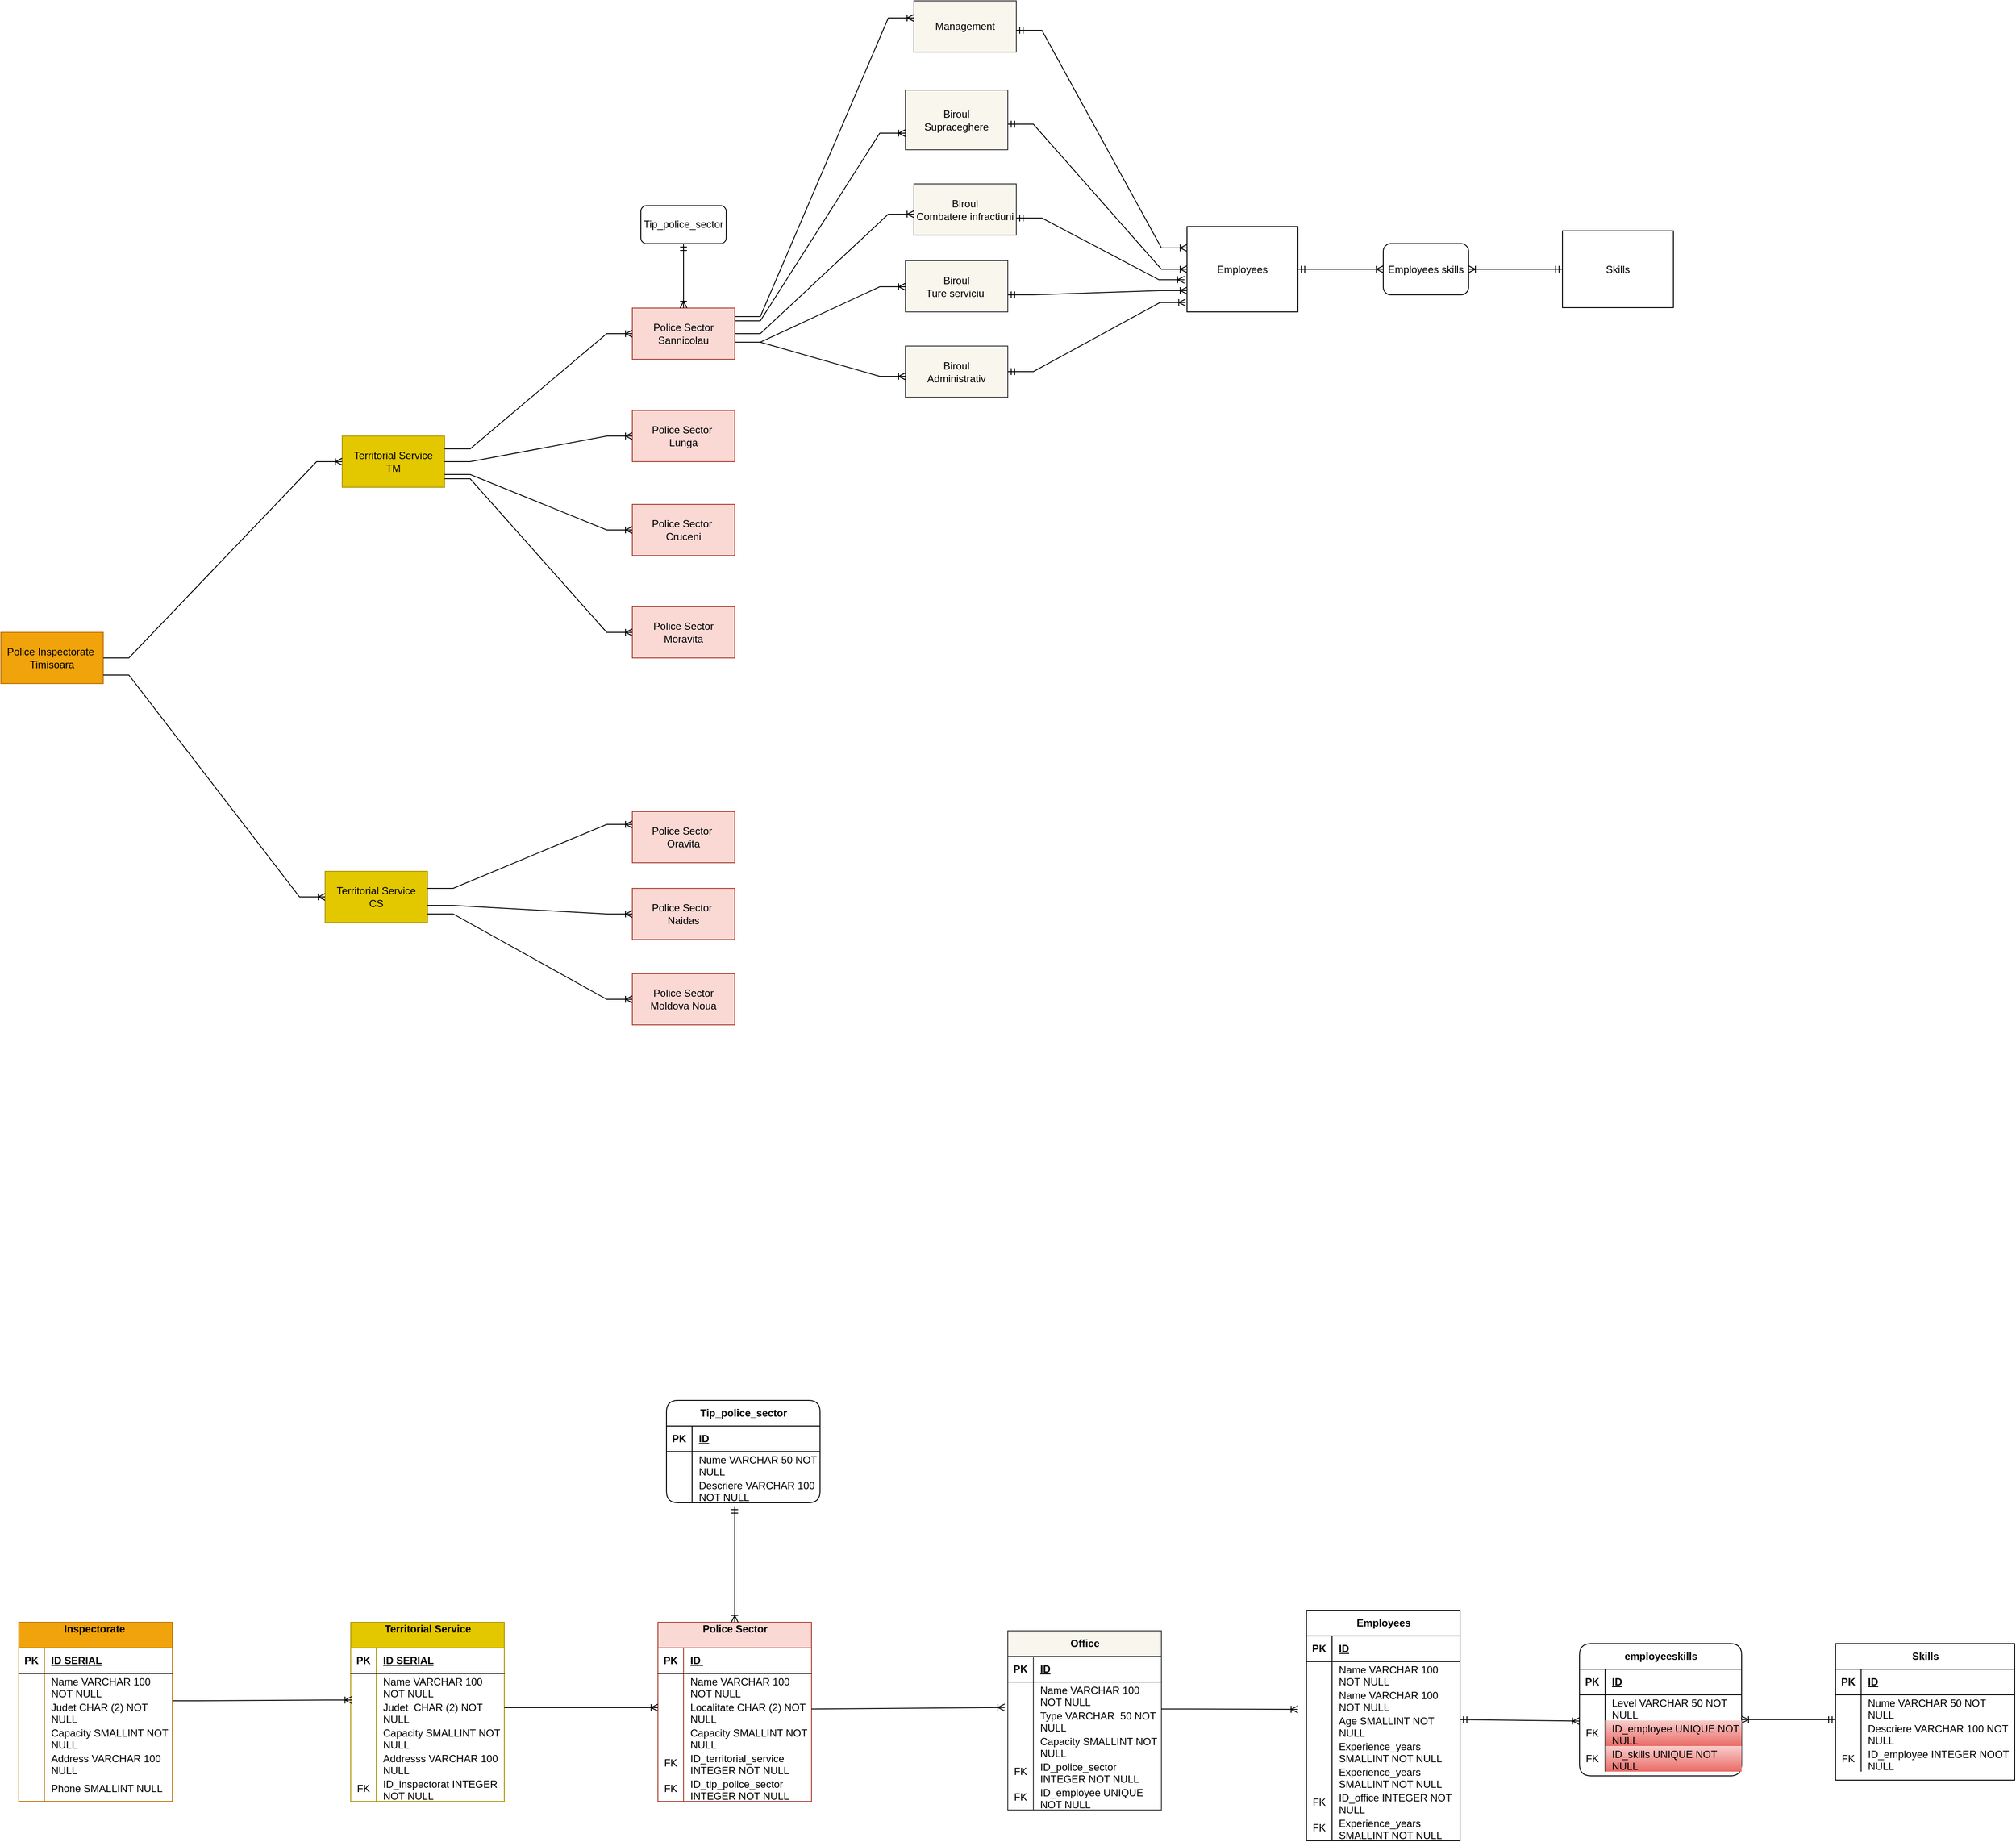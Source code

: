 <mxfile version="26.0.4">
  <diagram name="Pagină-1" id="tk4yPKOGJURjmuizrjEW">
    <mxGraphModel dx="2577" dy="2039" grid="1" gridSize="10" guides="1" tooltips="1" connect="1" arrows="1" fold="1" page="1" pageScale="1" pageWidth="827" pageHeight="1169" math="0" shadow="0">
      <root>
        <object label="" id="0">
          <mxCell />
        </object>
        <mxCell id="1" parent="0" />
        <mxCell id="RzF3BET0M-9ud9dv6s0I-14" value="Police Inspectorate&amp;nbsp;&lt;div&gt;Timisoara&lt;/div&gt;" style="rounded=0;whiteSpace=wrap;html=1;fillColor=#f0a30a;fontColor=#000000;strokeColor=#BD7000;" vertex="1" parent="1">
          <mxGeometry x="-340" y="100" width="120" height="60" as="geometry" />
        </mxCell>
        <mxCell id="RzF3BET0M-9ud9dv6s0I-17" value="Territorial Service&lt;div&gt;&lt;span style=&quot;background-color: transparent; color: light-dark(rgb(0, 0, 0), rgb(255, 255, 255));&quot;&gt;TM&lt;/span&gt;&lt;/div&gt;" style="rounded=0;whiteSpace=wrap;html=1;fillColor=#e3c800;fontColor=#000000;strokeColor=#B09500;" vertex="1" parent="1">
          <mxGeometry x="60" y="-130" width="120" height="60" as="geometry" />
        </mxCell>
        <mxCell id="RzF3BET0M-9ud9dv6s0I-18" value="Territorial Service&lt;div&gt;CS&lt;/div&gt;" style="rounded=0;whiteSpace=wrap;html=1;fillColor=#e3c800;fontColor=#000000;strokeColor=#B09500;" vertex="1" parent="1">
          <mxGeometry x="40" y="380" width="120" height="60" as="geometry" />
        </mxCell>
        <mxCell id="RzF3BET0M-9ud9dv6s0I-20" value="Police Sector Sannicolau" style="rounded=0;whiteSpace=wrap;html=1;fillColor=#fad9d5;strokeColor=#ae4132;" vertex="1" parent="1">
          <mxGeometry x="400" y="-280" width="120" height="60" as="geometry" />
        </mxCell>
        <mxCell id="RzF3BET0M-9ud9dv6s0I-21" value="Police Sector&amp;nbsp;&lt;div&gt;Lunga&lt;/div&gt;" style="rounded=0;whiteSpace=wrap;html=1;fillColor=#fad9d5;strokeColor=#ae4132;" vertex="1" parent="1">
          <mxGeometry x="400" y="-160" width="120" height="60" as="geometry" />
        </mxCell>
        <mxCell id="RzF3BET0M-9ud9dv6s0I-22" value="Police Sector Moravita" style="rounded=0;whiteSpace=wrap;html=1;fillColor=#fad9d5;strokeColor=#ae4132;" vertex="1" parent="1">
          <mxGeometry x="400" y="70" width="120" height="60" as="geometry" />
        </mxCell>
        <mxCell id="RzF3BET0M-9ud9dv6s0I-23" value="Police Sector&amp;nbsp;&lt;div&gt;Cruceni&lt;/div&gt;" style="rounded=0;whiteSpace=wrap;html=1;fillColor=#fad9d5;strokeColor=#ae4132;" vertex="1" parent="1">
          <mxGeometry x="400" y="-50" width="120" height="60" as="geometry" />
        </mxCell>
        <mxCell id="RzF3BET0M-9ud9dv6s0I-24" value="Police Sector&amp;nbsp;&lt;div&gt;Oravita&lt;/div&gt;" style="rounded=0;whiteSpace=wrap;html=1;fillColor=#fad9d5;strokeColor=#ae4132;" vertex="1" parent="1">
          <mxGeometry x="400" y="310" width="120" height="60" as="geometry" />
        </mxCell>
        <mxCell id="RzF3BET0M-9ud9dv6s0I-25" value="Police Sector Moldova Noua" style="rounded=0;whiteSpace=wrap;html=1;fillColor=#fad9d5;strokeColor=#ae4132;" vertex="1" parent="1">
          <mxGeometry x="400" y="500" width="120" height="60" as="geometry" />
        </mxCell>
        <mxCell id="RzF3BET0M-9ud9dv6s0I-26" value="Police Sector&amp;nbsp;&lt;div&gt;Naidas&lt;/div&gt;" style="rounded=0;whiteSpace=wrap;html=1;fillColor=#fad9d5;strokeColor=#ae4132;" vertex="1" parent="1">
          <mxGeometry x="400" y="400" width="120" height="60" as="geometry" />
        </mxCell>
        <mxCell id="RzF3BET0M-9ud9dv6s0I-32" value="Management" style="rounded=0;whiteSpace=wrap;html=1;fillColor=#f9f7ed;strokeColor=#36393d;" vertex="1" parent="1">
          <mxGeometry x="730" y="-640" width="120" height="60" as="geometry" />
        </mxCell>
        <mxCell id="RzF3BET0M-9ud9dv6s0I-33" value="Biroul&lt;div&gt;Supraceghere&lt;/div&gt;" style="rounded=0;whiteSpace=wrap;html=1;fillColor=#f9f7ed;strokeColor=#36393d;" vertex="1" parent="1">
          <mxGeometry x="720" y="-535.5" width="120" height="70" as="geometry" />
        </mxCell>
        <mxCell id="RzF3BET0M-9ud9dv6s0I-34" value="Biroul&lt;div&gt;Combatere infractiuni&lt;/div&gt;" style="rounded=0;whiteSpace=wrap;html=1;fillColor=#f9f7ed;strokeColor=#36393d;" vertex="1" parent="1">
          <mxGeometry x="730" y="-425.5" width="120" height="60" as="geometry" />
        </mxCell>
        <mxCell id="RzF3BET0M-9ud9dv6s0I-35" value="Biroul&lt;div&gt;Ture serviciu&amp;nbsp;&lt;/div&gt;" style="rounded=0;whiteSpace=wrap;html=1;fillColor=#f9f7ed;strokeColor=#36393d;" vertex="1" parent="1">
          <mxGeometry x="720" y="-335.5" width="120" height="60" as="geometry" />
        </mxCell>
        <mxCell id="RzF3BET0M-9ud9dv6s0I-36" value="Biroul&lt;div&gt;Administrativ&lt;/div&gt;" style="rounded=0;whiteSpace=wrap;html=1;fillColor=#f9f7ed;strokeColor=#36393d;" vertex="1" parent="1">
          <mxGeometry x="720" y="-235.5" width="120" height="60" as="geometry" />
        </mxCell>
        <mxCell id="RzF3BET0M-9ud9dv6s0I-37" value="Employees" style="rounded=0;whiteSpace=wrap;html=1;" vertex="1" parent="1">
          <mxGeometry x="1050" y="-375.5" width="130" height="100" as="geometry" />
        </mxCell>
        <mxCell id="RzF3BET0M-9ud9dv6s0I-38" value="Skills" style="rounded=0;whiteSpace=wrap;html=1;" vertex="1" parent="1">
          <mxGeometry x="1490" y="-370.5" width="130" height="90" as="geometry" />
        </mxCell>
        <mxCell id="RzF3BET0M-9ud9dv6s0I-39" value="" style="edgeStyle=entityRelationEdgeStyle;fontSize=12;html=1;endArrow=ERoneToMany;rounded=0;entryX=0;entryY=0.5;entryDx=0;entryDy=0;" edge="1" parent="1" target="RzF3BET0M-9ud9dv6s0I-17">
          <mxGeometry width="100" height="100" relative="1" as="geometry">
            <mxPoint x="-220" y="130" as="sourcePoint" />
            <mxPoint x="-120" y="30" as="targetPoint" />
          </mxGeometry>
        </mxCell>
        <mxCell id="RzF3BET0M-9ud9dv6s0I-40" value="" style="edgeStyle=entityRelationEdgeStyle;fontSize=12;html=1;endArrow=ERoneToMany;rounded=0;entryX=0;entryY=0.5;entryDx=0;entryDy=0;" edge="1" parent="1" target="RzF3BET0M-9ud9dv6s0I-18">
          <mxGeometry width="100" height="100" relative="1" as="geometry">
            <mxPoint x="-220" y="150" as="sourcePoint" />
            <mxPoint x="60" y="-80" as="targetPoint" />
          </mxGeometry>
        </mxCell>
        <mxCell id="RzF3BET0M-9ud9dv6s0I-41" value="" style="edgeStyle=entityRelationEdgeStyle;fontSize=12;html=1;endArrow=ERoneToMany;rounded=0;entryX=0;entryY=0.5;entryDx=0;entryDy=0;exitX=1;exitY=0.25;exitDx=0;exitDy=0;" edge="1" parent="1" source="RzF3BET0M-9ud9dv6s0I-17" target="RzF3BET0M-9ud9dv6s0I-20">
          <mxGeometry width="100" height="100" relative="1" as="geometry">
            <mxPoint x="190" y="-120" as="sourcePoint" />
            <mxPoint x="460" y="-325" as="targetPoint" />
            <Array as="points">
              <mxPoint x="620" y="-215" />
            </Array>
          </mxGeometry>
        </mxCell>
        <mxCell id="RzF3BET0M-9ud9dv6s0I-42" value="" style="edgeStyle=entityRelationEdgeStyle;fontSize=12;html=1;endArrow=ERoneToMany;rounded=0;entryX=0;entryY=0.5;entryDx=0;entryDy=0;exitX=1;exitY=0.5;exitDx=0;exitDy=0;" edge="1" parent="1" source="RzF3BET0M-9ud9dv6s0I-17">
          <mxGeometry width="100" height="100" relative="1" as="geometry">
            <mxPoint x="190" y="-100" as="sourcePoint" />
            <mxPoint x="400" y="-130" as="targetPoint" />
            <Array as="points">
              <mxPoint x="230" y="-40" />
              <mxPoint x="620" y="-95" />
              <mxPoint x="380" y="-20" />
            </Array>
          </mxGeometry>
        </mxCell>
        <mxCell id="RzF3BET0M-9ud9dv6s0I-43" value="" style="edgeStyle=entityRelationEdgeStyle;fontSize=12;html=1;endArrow=ERoneToMany;rounded=0;entryX=0;entryY=0.5;entryDx=0;entryDy=0;exitX=1;exitY=0.75;exitDx=0;exitDy=0;" edge="1" parent="1" source="RzF3BET0M-9ud9dv6s0I-17">
          <mxGeometry width="100" height="100" relative="1" as="geometry">
            <mxPoint x="190" y="10" as="sourcePoint" />
            <mxPoint x="400" y="-20" as="targetPoint" />
            <Array as="points">
              <mxPoint x="230" y="70" />
              <mxPoint x="620" y="15" />
              <mxPoint x="380" y="80" />
              <mxPoint x="380" y="90" />
            </Array>
          </mxGeometry>
        </mxCell>
        <mxCell id="RzF3BET0M-9ud9dv6s0I-44" value="" style="edgeStyle=entityRelationEdgeStyle;fontSize=12;html=1;endArrow=ERoneToMany;rounded=0;entryX=0;entryY=0.5;entryDx=0;entryDy=0;" edge="1" parent="1">
          <mxGeometry width="100" height="100" relative="1" as="geometry">
            <mxPoint x="180" y="-80" as="sourcePoint" />
            <mxPoint x="400" y="100" as="targetPoint" />
            <Array as="points">
              <mxPoint x="230" y="190" />
              <mxPoint x="620" y="135" />
              <mxPoint x="380" y="200" />
              <mxPoint x="380" y="210" />
            </Array>
          </mxGeometry>
        </mxCell>
        <mxCell id="RzF3BET0M-9ud9dv6s0I-45" value="" style="edgeStyle=entityRelationEdgeStyle;fontSize=12;html=1;endArrow=ERoneToMany;rounded=0;entryX=0;entryY=0.5;entryDx=0;entryDy=0;exitX=1;exitY=0.75;exitDx=0;exitDy=0;" edge="1" parent="1">
          <mxGeometry width="100" height="100" relative="1" as="geometry">
            <mxPoint x="520" y="-240.0" as="sourcePoint" />
            <mxPoint x="720" y="-200" as="targetPoint" />
            <Array as="points">
              <mxPoint x="550" y="-110" />
              <mxPoint x="940" y="-165" />
              <mxPoint x="700" y="-100" />
              <mxPoint x="700" y="-90" />
            </Array>
          </mxGeometry>
        </mxCell>
        <mxCell id="RzF3BET0M-9ud9dv6s0I-46" value="" style="edgeStyle=entityRelationEdgeStyle;fontSize=12;html=1;endArrow=ERoneToMany;rounded=0;entryX=0;entryY=0.75;entryDx=0;entryDy=0;exitX=1;exitY=0.75;exitDx=0;exitDy=0;" edge="1" parent="1">
          <mxGeometry width="100" height="100" relative="1" as="geometry">
            <mxPoint x="520" y="-240" as="sourcePoint" />
            <mxPoint x="720" y="-305.0" as="targetPoint" />
            <Array as="points">
              <mxPoint x="550" y="-110" />
              <mxPoint x="940" y="-165" />
              <mxPoint x="700" y="-100" />
              <mxPoint x="700" y="-90" />
            </Array>
          </mxGeometry>
        </mxCell>
        <mxCell id="RzF3BET0M-9ud9dv6s0I-47" value="" style="edgeStyle=entityRelationEdgeStyle;fontSize=12;html=1;endArrow=ERoneToMany;rounded=0;entryX=0;entryY=0.5;entryDx=0;entryDy=0;exitX=1;exitY=0.75;exitDx=0;exitDy=0;" edge="1" parent="1">
          <mxGeometry width="100" height="100" relative="1" as="geometry">
            <mxPoint x="520" y="-250" as="sourcePoint" />
            <mxPoint x="730" y="-390" as="targetPoint" />
            <Array as="points">
              <mxPoint x="550" y="-120" />
              <mxPoint x="940" y="-175" />
              <mxPoint x="700" y="-110" />
              <mxPoint x="700" y="-100" />
            </Array>
          </mxGeometry>
        </mxCell>
        <mxCell id="RzF3BET0M-9ud9dv6s0I-48" value="" style="edgeStyle=entityRelationEdgeStyle;fontSize=12;html=1;endArrow=ERoneToMany;rounded=0;entryX=0;entryY=0.5;entryDx=0;entryDy=0;exitX=1;exitY=0.25;exitDx=0;exitDy=0;" edge="1" parent="1" source="RzF3BET0M-9ud9dv6s0I-20">
          <mxGeometry width="100" height="100" relative="1" as="geometry">
            <mxPoint x="520" y="-525" as="sourcePoint" />
            <mxPoint x="720" y="-485" as="targetPoint" />
            <Array as="points">
              <mxPoint x="550" y="-395" />
              <mxPoint x="940" y="-450" />
              <mxPoint x="700" y="-385" />
              <mxPoint x="700" y="-375" />
            </Array>
          </mxGeometry>
        </mxCell>
        <mxCell id="RzF3BET0M-9ud9dv6s0I-49" value="" style="edgeStyle=entityRelationEdgeStyle;fontSize=12;html=1;endArrow=ERoneToMany;rounded=0;entryX=0;entryY=0.5;entryDx=0;entryDy=0;" edge="1" parent="1">
          <mxGeometry width="100" height="100" relative="1" as="geometry">
            <mxPoint x="520" y="-270" as="sourcePoint" />
            <mxPoint x="730" y="-620" as="targetPoint" />
            <Array as="points">
              <mxPoint x="560" y="-530" />
              <mxPoint x="560" y="-1095" />
              <mxPoint x="950" y="-585" />
              <mxPoint x="710" y="-520" />
              <mxPoint x="710" y="-510" />
            </Array>
          </mxGeometry>
        </mxCell>
        <mxCell id="RzF3BET0M-9ud9dv6s0I-50" value="" style="edgeStyle=entityRelationEdgeStyle;fontSize=12;html=1;endArrow=ERoneToMany;rounded=0;entryX=0;entryY=0.25;entryDx=0;entryDy=0;" edge="1" parent="1" target="RzF3BET0M-9ud9dv6s0I-24">
          <mxGeometry width="100" height="100" relative="1" as="geometry">
            <mxPoint x="160" y="400" as="sourcePoint" />
            <mxPoint x="260" y="300" as="targetPoint" />
          </mxGeometry>
        </mxCell>
        <mxCell id="RzF3BET0M-9ud9dv6s0I-51" value="" style="edgeStyle=entityRelationEdgeStyle;fontSize=12;html=1;endArrow=ERoneToMany;rounded=0;entryX=0;entryY=0.5;entryDx=0;entryDy=0;" edge="1" parent="1" target="RzF3BET0M-9ud9dv6s0I-26">
          <mxGeometry width="100" height="100" relative="1" as="geometry">
            <mxPoint x="160" y="420" as="sourcePoint" />
            <mxPoint x="260" y="320" as="targetPoint" />
          </mxGeometry>
        </mxCell>
        <mxCell id="RzF3BET0M-9ud9dv6s0I-52" value="" style="edgeStyle=entityRelationEdgeStyle;fontSize=12;html=1;endArrow=ERoneToMany;rounded=0;entryX=0;entryY=0.5;entryDx=0;entryDy=0;" edge="1" parent="1" target="RzF3BET0M-9ud9dv6s0I-25">
          <mxGeometry width="100" height="100" relative="1" as="geometry">
            <mxPoint x="160" y="430" as="sourcePoint" />
            <mxPoint x="260" y="330" as="targetPoint" />
          </mxGeometry>
        </mxCell>
        <mxCell id="RzF3BET0M-9ud9dv6s0I-54" value="Employees skills" style="rounded=1;whiteSpace=wrap;html=1;" vertex="1" parent="1">
          <mxGeometry x="1280" y="-355.5" width="100" height="60" as="geometry" />
        </mxCell>
        <mxCell id="RzF3BET0M-9ud9dv6s0I-63" value="" style="edgeStyle=entityRelationEdgeStyle;fontSize=12;html=1;endArrow=ERoneToMany;startArrow=ERmandOne;rounded=0;entryX=0;entryY=0.5;entryDx=0;entryDy=0;" edge="1" parent="1" target="RzF3BET0M-9ud9dv6s0I-37">
          <mxGeometry width="100" height="100" relative="1" as="geometry">
            <mxPoint x="840" y="-495.5" as="sourcePoint" />
            <mxPoint x="940" y="-595.5" as="targetPoint" />
          </mxGeometry>
        </mxCell>
        <mxCell id="RzF3BET0M-9ud9dv6s0I-64" value="" style="edgeStyle=entityRelationEdgeStyle;fontSize=12;html=1;endArrow=ERoneToMany;startArrow=ERmandOne;rounded=0;entryX=-0.023;entryY=0.623;entryDx=0;entryDy=0;entryPerimeter=0;" edge="1" parent="1" target="RzF3BET0M-9ud9dv6s0I-37">
          <mxGeometry width="100" height="100" relative="1" as="geometry">
            <mxPoint x="850" y="-385.5" as="sourcePoint" />
            <mxPoint x="1040" y="-315.5" as="targetPoint" />
          </mxGeometry>
        </mxCell>
        <mxCell id="RzF3BET0M-9ud9dv6s0I-65" value="" style="edgeStyle=entityRelationEdgeStyle;fontSize=12;html=1;endArrow=ERoneToMany;startArrow=ERmandOne;rounded=0;entryX=0;entryY=0.75;entryDx=0;entryDy=0;" edge="1" parent="1" target="RzF3BET0M-9ud9dv6s0I-37">
          <mxGeometry width="100" height="100" relative="1" as="geometry">
            <mxPoint x="840" y="-295.5" as="sourcePoint" />
            <mxPoint x="940" y="-395.5" as="targetPoint" />
          </mxGeometry>
        </mxCell>
        <mxCell id="RzF3BET0M-9ud9dv6s0I-66" value="" style="edgeStyle=entityRelationEdgeStyle;fontSize=12;html=1;endArrow=ERoneToMany;startArrow=ERmandOne;rounded=0;entryX=-0.013;entryY=0.89;entryDx=0;entryDy=0;entryPerimeter=0;" edge="1" parent="1" target="RzF3BET0M-9ud9dv6s0I-37">
          <mxGeometry width="100" height="100" relative="1" as="geometry">
            <mxPoint x="840" y="-205.5" as="sourcePoint" />
            <mxPoint x="940" y="-305.5" as="targetPoint" />
          </mxGeometry>
        </mxCell>
        <mxCell id="RzF3BET0M-9ud9dv6s0I-67" value="" style="edgeStyle=entityRelationEdgeStyle;fontSize=12;html=1;endArrow=ERoneToMany;startArrow=ERmandOne;rounded=0;entryX=0;entryY=0.25;entryDx=0;entryDy=0;" edge="1" parent="1" target="RzF3BET0M-9ud9dv6s0I-37">
          <mxGeometry width="100" height="100" relative="1" as="geometry">
            <mxPoint x="850" y="-605.5" as="sourcePoint" />
            <mxPoint x="950" y="-705.5" as="targetPoint" />
          </mxGeometry>
        </mxCell>
        <mxCell id="RzF3BET0M-9ud9dv6s0I-69" value="" style="edgeStyle=entityRelationEdgeStyle;fontSize=12;html=1;endArrow=ERoneToMany;startArrow=ERmandOne;rounded=0;entryX=0;entryY=0.5;entryDx=0;entryDy=0;" edge="1" parent="1" target="RzF3BET0M-9ud9dv6s0I-54">
          <mxGeometry width="100" height="100" relative="1" as="geometry">
            <mxPoint x="1180" y="-325.5" as="sourcePoint" />
            <mxPoint x="1280" y="-425.5" as="targetPoint" />
            <Array as="points">
              <mxPoint x="1240" y="-365.5" />
            </Array>
          </mxGeometry>
        </mxCell>
        <mxCell id="RzF3BET0M-9ud9dv6s0I-70" value="" style="fontSize=12;html=1;endArrow=ERoneToMany;startArrow=ERmandOne;rounded=0;entryX=1;entryY=0.5;entryDx=0;entryDy=0;exitX=0;exitY=0.5;exitDx=0;exitDy=0;" edge="1" parent="1" source="RzF3BET0M-9ud9dv6s0I-38" target="RzF3BET0M-9ud9dv6s0I-54">
          <mxGeometry width="100" height="100" relative="1" as="geometry">
            <mxPoint x="1440" y="-315.5" as="sourcePoint" />
            <mxPoint x="1430" y="-15.5" as="targetPoint" />
          </mxGeometry>
        </mxCell>
        <mxCell id="RzF3BET0M-9ud9dv6s0I-71" value="Inspectorate&amp;nbsp;&lt;div&gt;&lt;br&gt;&lt;/div&gt;" style="shape=table;startSize=30;container=1;collapsible=1;childLayout=tableLayout;fixedRows=1;rowLines=0;fontStyle=1;align=center;resizeLast=1;html=1;fillColor=#f0a30a;fontColor=#000000;strokeColor=#BD7000;" vertex="1" parent="1">
          <mxGeometry x="-319" y="1260" width="180" height="210" as="geometry" />
        </mxCell>
        <mxCell id="RzF3BET0M-9ud9dv6s0I-72" value="" style="shape=tableRow;horizontal=0;startSize=0;swimlaneHead=0;swimlaneBody=0;fillColor=none;collapsible=0;dropTarget=0;points=[[0,0.5],[1,0.5]];portConstraint=eastwest;top=0;left=0;right=0;bottom=1;" vertex="1" parent="RzF3BET0M-9ud9dv6s0I-71">
          <mxGeometry y="30" width="180" height="30" as="geometry" />
        </mxCell>
        <mxCell id="RzF3BET0M-9ud9dv6s0I-73" value="PK" style="shape=partialRectangle;connectable=0;fillColor=none;top=0;left=0;bottom=0;right=0;fontStyle=1;overflow=hidden;whiteSpace=wrap;html=1;" vertex="1" parent="RzF3BET0M-9ud9dv6s0I-72">
          <mxGeometry width="30" height="30" as="geometry">
            <mxRectangle width="30" height="30" as="alternateBounds" />
          </mxGeometry>
        </mxCell>
        <mxCell id="RzF3BET0M-9ud9dv6s0I-74" value="ID SERIAL" style="shape=partialRectangle;connectable=0;fillColor=none;top=0;left=0;bottom=0;right=0;align=left;spacingLeft=6;fontStyle=5;overflow=hidden;whiteSpace=wrap;html=1;" vertex="1" parent="RzF3BET0M-9ud9dv6s0I-72">
          <mxGeometry x="30" width="150" height="30" as="geometry">
            <mxRectangle width="150" height="30" as="alternateBounds" />
          </mxGeometry>
        </mxCell>
        <mxCell id="RzF3BET0M-9ud9dv6s0I-75" value="" style="shape=tableRow;horizontal=0;startSize=0;swimlaneHead=0;swimlaneBody=0;fillColor=none;collapsible=0;dropTarget=0;points=[[0,0.5],[1,0.5]];portConstraint=eastwest;top=0;left=0;right=0;bottom=0;" vertex="1" parent="RzF3BET0M-9ud9dv6s0I-71">
          <mxGeometry y="60" width="180" height="30" as="geometry" />
        </mxCell>
        <mxCell id="RzF3BET0M-9ud9dv6s0I-76" value="" style="shape=partialRectangle;connectable=0;fillColor=none;top=0;left=0;bottom=0;right=0;editable=1;overflow=hidden;whiteSpace=wrap;html=1;" vertex="1" parent="RzF3BET0M-9ud9dv6s0I-75">
          <mxGeometry width="30" height="30" as="geometry">
            <mxRectangle width="30" height="30" as="alternateBounds" />
          </mxGeometry>
        </mxCell>
        <mxCell id="RzF3BET0M-9ud9dv6s0I-77" value="Name VARCHAR 100 NOT NULL" style="shape=partialRectangle;connectable=0;fillColor=none;top=0;left=0;bottom=0;right=0;align=left;spacingLeft=6;overflow=hidden;whiteSpace=wrap;html=1;" vertex="1" parent="RzF3BET0M-9ud9dv6s0I-75">
          <mxGeometry x="30" width="150" height="30" as="geometry">
            <mxRectangle width="150" height="30" as="alternateBounds" />
          </mxGeometry>
        </mxCell>
        <mxCell id="RzF3BET0M-9ud9dv6s0I-78" value="" style="shape=tableRow;horizontal=0;startSize=0;swimlaneHead=0;swimlaneBody=0;fillColor=none;collapsible=0;dropTarget=0;points=[[0,0.5],[1,0.5]];portConstraint=eastwest;top=0;left=0;right=0;bottom=0;" vertex="1" parent="RzF3BET0M-9ud9dv6s0I-71">
          <mxGeometry y="90" width="180" height="30" as="geometry" />
        </mxCell>
        <mxCell id="RzF3BET0M-9ud9dv6s0I-79" value="" style="shape=partialRectangle;connectable=0;fillColor=none;top=0;left=0;bottom=0;right=0;editable=1;overflow=hidden;whiteSpace=wrap;html=1;" vertex="1" parent="RzF3BET0M-9ud9dv6s0I-78">
          <mxGeometry width="30" height="30" as="geometry">
            <mxRectangle width="30" height="30" as="alternateBounds" />
          </mxGeometry>
        </mxCell>
        <mxCell id="RzF3BET0M-9ud9dv6s0I-80" value="Judet CHAR (2) NOT NULL" style="shape=partialRectangle;connectable=0;fillColor=none;top=0;left=0;bottom=0;right=0;align=left;spacingLeft=6;overflow=hidden;whiteSpace=wrap;html=1;" vertex="1" parent="RzF3BET0M-9ud9dv6s0I-78">
          <mxGeometry x="30" width="150" height="30" as="geometry">
            <mxRectangle width="150" height="30" as="alternateBounds" />
          </mxGeometry>
        </mxCell>
        <mxCell id="RzF3BET0M-9ud9dv6s0I-81" value="" style="shape=tableRow;horizontal=0;startSize=0;swimlaneHead=0;swimlaneBody=0;fillColor=none;collapsible=0;dropTarget=0;points=[[0,0.5],[1,0.5]];portConstraint=eastwest;top=0;left=0;right=0;bottom=0;" vertex="1" parent="RzF3BET0M-9ud9dv6s0I-71">
          <mxGeometry y="120" width="180" height="30" as="geometry" />
        </mxCell>
        <mxCell id="RzF3BET0M-9ud9dv6s0I-82" value="" style="shape=partialRectangle;connectable=0;fillColor=none;top=0;left=0;bottom=0;right=0;editable=1;overflow=hidden;whiteSpace=wrap;html=1;" vertex="1" parent="RzF3BET0M-9ud9dv6s0I-81">
          <mxGeometry width="30" height="30" as="geometry">
            <mxRectangle width="30" height="30" as="alternateBounds" />
          </mxGeometry>
        </mxCell>
        <mxCell id="RzF3BET0M-9ud9dv6s0I-83" value="Capacity SMALLINT NOT NULL" style="shape=partialRectangle;connectable=0;fillColor=none;top=0;left=0;bottom=0;right=0;align=left;spacingLeft=6;overflow=hidden;whiteSpace=wrap;html=1;" vertex="1" parent="RzF3BET0M-9ud9dv6s0I-81">
          <mxGeometry x="30" width="150" height="30" as="geometry">
            <mxRectangle width="150" height="30" as="alternateBounds" />
          </mxGeometry>
        </mxCell>
        <mxCell id="RzF3BET0M-9ud9dv6s0I-84" value="" style="shape=tableRow;horizontal=0;startSize=0;swimlaneHead=0;swimlaneBody=0;fillColor=none;collapsible=0;dropTarget=0;points=[[0,0.5],[1,0.5]];portConstraint=eastwest;top=0;left=0;right=0;bottom=0;" vertex="1" parent="RzF3BET0M-9ud9dv6s0I-71">
          <mxGeometry y="150" width="180" height="30" as="geometry" />
        </mxCell>
        <mxCell id="RzF3BET0M-9ud9dv6s0I-85" value="" style="shape=partialRectangle;connectable=0;fillColor=none;top=0;left=0;bottom=0;right=0;editable=1;overflow=hidden;whiteSpace=wrap;html=1;" vertex="1" parent="RzF3BET0M-9ud9dv6s0I-84">
          <mxGeometry width="30" height="30" as="geometry">
            <mxRectangle width="30" height="30" as="alternateBounds" />
          </mxGeometry>
        </mxCell>
        <mxCell id="RzF3BET0M-9ud9dv6s0I-86" value="Address VARCHAR 100 NULL" style="shape=partialRectangle;connectable=0;fillColor=none;top=0;left=0;bottom=0;right=0;align=left;spacingLeft=6;overflow=hidden;whiteSpace=wrap;html=1;" vertex="1" parent="RzF3BET0M-9ud9dv6s0I-84">
          <mxGeometry x="30" width="150" height="30" as="geometry">
            <mxRectangle width="150" height="30" as="alternateBounds" />
          </mxGeometry>
        </mxCell>
        <mxCell id="RzF3BET0M-9ud9dv6s0I-305" value="" style="shape=tableRow;horizontal=0;startSize=0;swimlaneHead=0;swimlaneBody=0;fillColor=none;collapsible=0;dropTarget=0;points=[[0,0.5],[1,0.5]];portConstraint=eastwest;top=0;left=0;right=0;bottom=0;" vertex="1" parent="RzF3BET0M-9ud9dv6s0I-71">
          <mxGeometry y="180" width="180" height="30" as="geometry" />
        </mxCell>
        <mxCell id="RzF3BET0M-9ud9dv6s0I-306" value="" style="shape=partialRectangle;connectable=0;fillColor=none;top=0;left=0;bottom=0;right=0;editable=1;overflow=hidden;whiteSpace=wrap;html=1;" vertex="1" parent="RzF3BET0M-9ud9dv6s0I-305">
          <mxGeometry width="30" height="30" as="geometry">
            <mxRectangle width="30" height="30" as="alternateBounds" />
          </mxGeometry>
        </mxCell>
        <mxCell id="RzF3BET0M-9ud9dv6s0I-307" value="Phone SMALLINT NULL" style="shape=partialRectangle;connectable=0;fillColor=none;top=0;left=0;bottom=0;right=0;align=left;spacingLeft=6;overflow=hidden;whiteSpace=wrap;html=1;" vertex="1" parent="RzF3BET0M-9ud9dv6s0I-305">
          <mxGeometry x="30" width="150" height="30" as="geometry">
            <mxRectangle width="150" height="30" as="alternateBounds" />
          </mxGeometry>
        </mxCell>
        <mxCell id="RzF3BET0M-9ud9dv6s0I-87" value="Territorial Service&lt;div&gt;&lt;br&gt;&lt;/div&gt;" style="shape=table;startSize=30;container=1;collapsible=1;childLayout=tableLayout;fixedRows=1;rowLines=0;fontStyle=1;align=center;resizeLast=1;html=1;fillColor=#e3c800;fontColor=#000000;strokeColor=#B09500;" vertex="1" parent="1">
          <mxGeometry x="70" y="1260" width="180" height="210" as="geometry" />
        </mxCell>
        <mxCell id="RzF3BET0M-9ud9dv6s0I-88" value="" style="shape=tableRow;horizontal=0;startSize=0;swimlaneHead=0;swimlaneBody=0;fillColor=none;collapsible=0;dropTarget=0;points=[[0,0.5],[1,0.5]];portConstraint=eastwest;top=0;left=0;right=0;bottom=1;" vertex="1" parent="RzF3BET0M-9ud9dv6s0I-87">
          <mxGeometry y="30" width="180" height="30" as="geometry" />
        </mxCell>
        <mxCell id="RzF3BET0M-9ud9dv6s0I-89" value="PK" style="shape=partialRectangle;connectable=0;fillColor=none;top=0;left=0;bottom=0;right=0;fontStyle=1;overflow=hidden;whiteSpace=wrap;html=1;" vertex="1" parent="RzF3BET0M-9ud9dv6s0I-88">
          <mxGeometry width="30" height="30" as="geometry">
            <mxRectangle width="30" height="30" as="alternateBounds" />
          </mxGeometry>
        </mxCell>
        <mxCell id="RzF3BET0M-9ud9dv6s0I-90" value="ID SERIAL" style="shape=partialRectangle;connectable=0;fillColor=none;top=0;left=0;bottom=0;right=0;align=left;spacingLeft=6;fontStyle=5;overflow=hidden;whiteSpace=wrap;html=1;" vertex="1" parent="RzF3BET0M-9ud9dv6s0I-88">
          <mxGeometry x="30" width="150" height="30" as="geometry">
            <mxRectangle width="150" height="30" as="alternateBounds" />
          </mxGeometry>
        </mxCell>
        <mxCell id="RzF3BET0M-9ud9dv6s0I-91" value="" style="shape=tableRow;horizontal=0;startSize=0;swimlaneHead=0;swimlaneBody=0;fillColor=none;collapsible=0;dropTarget=0;points=[[0,0.5],[1,0.5]];portConstraint=eastwest;top=0;left=0;right=0;bottom=0;" vertex="1" parent="RzF3BET0M-9ud9dv6s0I-87">
          <mxGeometry y="60" width="180" height="30" as="geometry" />
        </mxCell>
        <mxCell id="RzF3BET0M-9ud9dv6s0I-92" value="" style="shape=partialRectangle;connectable=0;fillColor=none;top=0;left=0;bottom=0;right=0;editable=1;overflow=hidden;whiteSpace=wrap;html=1;" vertex="1" parent="RzF3BET0M-9ud9dv6s0I-91">
          <mxGeometry width="30" height="30" as="geometry">
            <mxRectangle width="30" height="30" as="alternateBounds" />
          </mxGeometry>
        </mxCell>
        <mxCell id="RzF3BET0M-9ud9dv6s0I-93" value="Name VARCHAR 100 NOT NULL" style="shape=partialRectangle;connectable=0;fillColor=none;top=0;left=0;bottom=0;right=0;align=left;spacingLeft=6;overflow=hidden;whiteSpace=wrap;html=1;" vertex="1" parent="RzF3BET0M-9ud9dv6s0I-91">
          <mxGeometry x="30" width="150" height="30" as="geometry">
            <mxRectangle width="150" height="30" as="alternateBounds" />
          </mxGeometry>
        </mxCell>
        <mxCell id="RzF3BET0M-9ud9dv6s0I-94" value="" style="shape=tableRow;horizontal=0;startSize=0;swimlaneHead=0;swimlaneBody=0;fillColor=none;collapsible=0;dropTarget=0;points=[[0,0.5],[1,0.5]];portConstraint=eastwest;top=0;left=0;right=0;bottom=0;" vertex="1" parent="RzF3BET0M-9ud9dv6s0I-87">
          <mxGeometry y="90" width="180" height="30" as="geometry" />
        </mxCell>
        <mxCell id="RzF3BET0M-9ud9dv6s0I-95" value="" style="shape=partialRectangle;connectable=0;fillColor=none;top=0;left=0;bottom=0;right=0;editable=1;overflow=hidden;whiteSpace=wrap;html=1;" vertex="1" parent="RzF3BET0M-9ud9dv6s0I-94">
          <mxGeometry width="30" height="30" as="geometry">
            <mxRectangle width="30" height="30" as="alternateBounds" />
          </mxGeometry>
        </mxCell>
        <mxCell id="RzF3BET0M-9ud9dv6s0I-96" value="Judet&amp;nbsp; CHAR (2) NOT NULL" style="shape=partialRectangle;connectable=0;fillColor=none;top=0;left=0;bottom=0;right=0;align=left;spacingLeft=6;overflow=hidden;whiteSpace=wrap;html=1;" vertex="1" parent="RzF3BET0M-9ud9dv6s0I-94">
          <mxGeometry x="30" width="150" height="30" as="geometry">
            <mxRectangle width="150" height="30" as="alternateBounds" />
          </mxGeometry>
        </mxCell>
        <mxCell id="RzF3BET0M-9ud9dv6s0I-97" value="" style="shape=tableRow;horizontal=0;startSize=0;swimlaneHead=0;swimlaneBody=0;fillColor=none;collapsible=0;dropTarget=0;points=[[0,0.5],[1,0.5]];portConstraint=eastwest;top=0;left=0;right=0;bottom=0;" vertex="1" parent="RzF3BET0M-9ud9dv6s0I-87">
          <mxGeometry y="120" width="180" height="30" as="geometry" />
        </mxCell>
        <mxCell id="RzF3BET0M-9ud9dv6s0I-98" value="" style="shape=partialRectangle;connectable=0;fillColor=none;top=0;left=0;bottom=0;right=0;editable=1;overflow=hidden;whiteSpace=wrap;html=1;" vertex="1" parent="RzF3BET0M-9ud9dv6s0I-97">
          <mxGeometry width="30" height="30" as="geometry">
            <mxRectangle width="30" height="30" as="alternateBounds" />
          </mxGeometry>
        </mxCell>
        <mxCell id="RzF3BET0M-9ud9dv6s0I-99" value="Capacity SMALLINT NOT NULL" style="shape=partialRectangle;connectable=0;fillColor=none;top=0;left=0;bottom=0;right=0;align=left;spacingLeft=6;overflow=hidden;whiteSpace=wrap;html=1;" vertex="1" parent="RzF3BET0M-9ud9dv6s0I-97">
          <mxGeometry x="30" width="150" height="30" as="geometry">
            <mxRectangle width="150" height="30" as="alternateBounds" />
          </mxGeometry>
        </mxCell>
        <mxCell id="RzF3BET0M-9ud9dv6s0I-126" value="" style="shape=tableRow;horizontal=0;startSize=0;swimlaneHead=0;swimlaneBody=0;fillColor=none;collapsible=0;dropTarget=0;points=[[0,0.5],[1,0.5]];portConstraint=eastwest;top=0;left=0;right=0;bottom=0;" vertex="1" parent="RzF3BET0M-9ud9dv6s0I-87">
          <mxGeometry y="150" width="180" height="30" as="geometry" />
        </mxCell>
        <mxCell id="RzF3BET0M-9ud9dv6s0I-127" value="" style="shape=partialRectangle;connectable=0;fillColor=none;top=0;left=0;bottom=0;right=0;editable=1;overflow=hidden;whiteSpace=wrap;html=1;" vertex="1" parent="RzF3BET0M-9ud9dv6s0I-126">
          <mxGeometry width="30" height="30" as="geometry">
            <mxRectangle width="30" height="30" as="alternateBounds" />
          </mxGeometry>
        </mxCell>
        <mxCell id="RzF3BET0M-9ud9dv6s0I-128" value="Addresss VARCHAR 100 NULL" style="shape=partialRectangle;connectable=0;fillColor=none;top=0;left=0;bottom=0;right=0;align=left;spacingLeft=6;overflow=hidden;whiteSpace=wrap;html=1;" vertex="1" parent="RzF3BET0M-9ud9dv6s0I-126">
          <mxGeometry x="30" width="150" height="30" as="geometry">
            <mxRectangle width="150" height="30" as="alternateBounds" />
          </mxGeometry>
        </mxCell>
        <mxCell id="RzF3BET0M-9ud9dv6s0I-129" value="" style="shape=tableRow;horizontal=0;startSize=0;swimlaneHead=0;swimlaneBody=0;fillColor=none;collapsible=0;dropTarget=0;points=[[0,0.5],[1,0.5]];portConstraint=eastwest;top=0;left=0;right=0;bottom=0;" vertex="1" parent="RzF3BET0M-9ud9dv6s0I-87">
          <mxGeometry y="180" width="180" height="30" as="geometry" />
        </mxCell>
        <mxCell id="RzF3BET0M-9ud9dv6s0I-130" value="FK" style="shape=partialRectangle;connectable=0;fillColor=none;top=0;left=0;bottom=0;right=0;editable=1;overflow=hidden;whiteSpace=wrap;html=1;" vertex="1" parent="RzF3BET0M-9ud9dv6s0I-129">
          <mxGeometry width="30" height="30" as="geometry">
            <mxRectangle width="30" height="30" as="alternateBounds" />
          </mxGeometry>
        </mxCell>
        <mxCell id="RzF3BET0M-9ud9dv6s0I-131" value="ID_inspectorat INTEGER NOT NULL" style="shape=partialRectangle;connectable=0;fillColor=none;top=0;left=0;bottom=0;right=0;align=left;spacingLeft=6;overflow=hidden;whiteSpace=wrap;html=1;" vertex="1" parent="RzF3BET0M-9ud9dv6s0I-129">
          <mxGeometry x="30" width="150" height="30" as="geometry">
            <mxRectangle width="150" height="30" as="alternateBounds" />
          </mxGeometry>
        </mxCell>
        <mxCell id="RzF3BET0M-9ud9dv6s0I-167" value="Police Sector&lt;div&gt;&lt;br&gt;&lt;/div&gt;" style="shape=table;startSize=30;container=1;collapsible=1;childLayout=tableLayout;fixedRows=1;rowLines=0;fontStyle=1;align=center;resizeLast=1;html=1;fillColor=#fad9d5;strokeColor=#ae4132;" vertex="1" parent="1">
          <mxGeometry x="430" y="1260" width="180" height="210" as="geometry" />
        </mxCell>
        <mxCell id="RzF3BET0M-9ud9dv6s0I-168" value="" style="shape=tableRow;horizontal=0;startSize=0;swimlaneHead=0;swimlaneBody=0;fillColor=none;collapsible=0;dropTarget=0;points=[[0,0.5],[1,0.5]];portConstraint=eastwest;top=0;left=0;right=0;bottom=1;" vertex="1" parent="RzF3BET0M-9ud9dv6s0I-167">
          <mxGeometry y="30" width="180" height="30" as="geometry" />
        </mxCell>
        <mxCell id="RzF3BET0M-9ud9dv6s0I-169" value="PK" style="shape=partialRectangle;connectable=0;fillColor=none;top=0;left=0;bottom=0;right=0;fontStyle=1;overflow=hidden;whiteSpace=wrap;html=1;" vertex="1" parent="RzF3BET0M-9ud9dv6s0I-168">
          <mxGeometry width="30" height="30" as="geometry">
            <mxRectangle width="30" height="30" as="alternateBounds" />
          </mxGeometry>
        </mxCell>
        <mxCell id="RzF3BET0M-9ud9dv6s0I-170" value="ID&amp;nbsp;" style="shape=partialRectangle;connectable=0;fillColor=none;top=0;left=0;bottom=0;right=0;align=left;spacingLeft=6;fontStyle=5;overflow=hidden;whiteSpace=wrap;html=1;" vertex="1" parent="RzF3BET0M-9ud9dv6s0I-168">
          <mxGeometry x="30" width="150" height="30" as="geometry">
            <mxRectangle width="150" height="30" as="alternateBounds" />
          </mxGeometry>
        </mxCell>
        <mxCell id="RzF3BET0M-9ud9dv6s0I-171" value="" style="shape=tableRow;horizontal=0;startSize=0;swimlaneHead=0;swimlaneBody=0;fillColor=none;collapsible=0;dropTarget=0;points=[[0,0.5],[1,0.5]];portConstraint=eastwest;top=0;left=0;right=0;bottom=0;" vertex="1" parent="RzF3BET0M-9ud9dv6s0I-167">
          <mxGeometry y="60" width="180" height="30" as="geometry" />
        </mxCell>
        <mxCell id="RzF3BET0M-9ud9dv6s0I-172" value="" style="shape=partialRectangle;connectable=0;fillColor=none;top=0;left=0;bottom=0;right=0;editable=1;overflow=hidden;whiteSpace=wrap;html=1;" vertex="1" parent="RzF3BET0M-9ud9dv6s0I-171">
          <mxGeometry width="30" height="30" as="geometry">
            <mxRectangle width="30" height="30" as="alternateBounds" />
          </mxGeometry>
        </mxCell>
        <mxCell id="RzF3BET0M-9ud9dv6s0I-173" value="Name VARCHAR 100 NOT NULL" style="shape=partialRectangle;connectable=0;fillColor=none;top=0;left=0;bottom=0;right=0;align=left;spacingLeft=6;overflow=hidden;whiteSpace=wrap;html=1;" vertex="1" parent="RzF3BET0M-9ud9dv6s0I-171">
          <mxGeometry x="30" width="150" height="30" as="geometry">
            <mxRectangle width="150" height="30" as="alternateBounds" />
          </mxGeometry>
        </mxCell>
        <mxCell id="RzF3BET0M-9ud9dv6s0I-174" value="" style="shape=tableRow;horizontal=0;startSize=0;swimlaneHead=0;swimlaneBody=0;fillColor=none;collapsible=0;dropTarget=0;points=[[0,0.5],[1,0.5]];portConstraint=eastwest;top=0;left=0;right=0;bottom=0;" vertex="1" parent="RzF3BET0M-9ud9dv6s0I-167">
          <mxGeometry y="90" width="180" height="30" as="geometry" />
        </mxCell>
        <mxCell id="RzF3BET0M-9ud9dv6s0I-175" value="" style="shape=partialRectangle;connectable=0;fillColor=none;top=0;left=0;bottom=0;right=0;editable=1;overflow=hidden;whiteSpace=wrap;html=1;" vertex="1" parent="RzF3BET0M-9ud9dv6s0I-174">
          <mxGeometry width="30" height="30" as="geometry">
            <mxRectangle width="30" height="30" as="alternateBounds" />
          </mxGeometry>
        </mxCell>
        <mxCell id="RzF3BET0M-9ud9dv6s0I-176" value="Localitate CHAR (2) NOT NULL" style="shape=partialRectangle;connectable=0;fillColor=none;top=0;left=0;bottom=0;right=0;align=left;spacingLeft=6;overflow=hidden;whiteSpace=wrap;html=1;" vertex="1" parent="RzF3BET0M-9ud9dv6s0I-174">
          <mxGeometry x="30" width="150" height="30" as="geometry">
            <mxRectangle width="150" height="30" as="alternateBounds" />
          </mxGeometry>
        </mxCell>
        <mxCell id="RzF3BET0M-9ud9dv6s0I-177" value="" style="shape=tableRow;horizontal=0;startSize=0;swimlaneHead=0;swimlaneBody=0;fillColor=none;collapsible=0;dropTarget=0;points=[[0,0.5],[1,0.5]];portConstraint=eastwest;top=0;left=0;right=0;bottom=0;" vertex="1" parent="RzF3BET0M-9ud9dv6s0I-167">
          <mxGeometry y="120" width="180" height="30" as="geometry" />
        </mxCell>
        <mxCell id="RzF3BET0M-9ud9dv6s0I-178" value="" style="shape=partialRectangle;connectable=0;fillColor=none;top=0;left=0;bottom=0;right=0;editable=1;overflow=hidden;whiteSpace=wrap;html=1;" vertex="1" parent="RzF3BET0M-9ud9dv6s0I-177">
          <mxGeometry width="30" height="30" as="geometry">
            <mxRectangle width="30" height="30" as="alternateBounds" />
          </mxGeometry>
        </mxCell>
        <mxCell id="RzF3BET0M-9ud9dv6s0I-179" value="Capacity SMALLINT NOT NULL" style="shape=partialRectangle;connectable=0;fillColor=none;top=0;left=0;bottom=0;right=0;align=left;spacingLeft=6;overflow=hidden;whiteSpace=wrap;html=1;" vertex="1" parent="RzF3BET0M-9ud9dv6s0I-177">
          <mxGeometry x="30" width="150" height="30" as="geometry">
            <mxRectangle width="150" height="30" as="alternateBounds" />
          </mxGeometry>
        </mxCell>
        <mxCell id="RzF3BET0M-9ud9dv6s0I-194" value="" style="shape=tableRow;horizontal=0;startSize=0;swimlaneHead=0;swimlaneBody=0;fillColor=none;collapsible=0;dropTarget=0;points=[[0,0.5],[1,0.5]];portConstraint=eastwest;top=0;left=0;right=0;bottom=0;" vertex="1" parent="RzF3BET0M-9ud9dv6s0I-167">
          <mxGeometry y="150" width="180" height="30" as="geometry" />
        </mxCell>
        <mxCell id="RzF3BET0M-9ud9dv6s0I-195" value="FK" style="shape=partialRectangle;connectable=0;fillColor=none;top=0;left=0;bottom=0;right=0;editable=1;overflow=hidden;whiteSpace=wrap;html=1;" vertex="1" parent="RzF3BET0M-9ud9dv6s0I-194">
          <mxGeometry width="30" height="30" as="geometry">
            <mxRectangle width="30" height="30" as="alternateBounds" />
          </mxGeometry>
        </mxCell>
        <mxCell id="RzF3BET0M-9ud9dv6s0I-196" value="ID_territorial_service INTEGER NOT NULL" style="shape=partialRectangle;connectable=0;fillColor=none;top=0;left=0;bottom=0;right=0;align=left;spacingLeft=6;overflow=hidden;whiteSpace=wrap;html=1;" vertex="1" parent="RzF3BET0M-9ud9dv6s0I-194">
          <mxGeometry x="30" width="150" height="30" as="geometry">
            <mxRectangle width="150" height="30" as="alternateBounds" />
          </mxGeometry>
        </mxCell>
        <mxCell id="RzF3BET0M-9ud9dv6s0I-197" value="" style="shape=tableRow;horizontal=0;startSize=0;swimlaneHead=0;swimlaneBody=0;fillColor=none;collapsible=0;dropTarget=0;points=[[0,0.5],[1,0.5]];portConstraint=eastwest;top=0;left=0;right=0;bottom=0;" vertex="1" parent="RzF3BET0M-9ud9dv6s0I-167">
          <mxGeometry y="180" width="180" height="30" as="geometry" />
        </mxCell>
        <mxCell id="RzF3BET0M-9ud9dv6s0I-198" value="FK" style="shape=partialRectangle;connectable=0;fillColor=none;top=0;left=0;bottom=0;right=0;editable=1;overflow=hidden;whiteSpace=wrap;html=1;" vertex="1" parent="RzF3BET0M-9ud9dv6s0I-197">
          <mxGeometry width="30" height="30" as="geometry">
            <mxRectangle width="30" height="30" as="alternateBounds" />
          </mxGeometry>
        </mxCell>
        <mxCell id="RzF3BET0M-9ud9dv6s0I-199" value="ID_tip_police_sector INTEGER NOT NULL" style="shape=partialRectangle;connectable=0;fillColor=none;top=0;left=0;bottom=0;right=0;align=left;spacingLeft=6;overflow=hidden;whiteSpace=wrap;html=1;" vertex="1" parent="RzF3BET0M-9ud9dv6s0I-197">
          <mxGeometry x="30" width="150" height="30" as="geometry">
            <mxRectangle width="150" height="30" as="alternateBounds" />
          </mxGeometry>
        </mxCell>
        <mxCell id="RzF3BET0M-9ud9dv6s0I-204" value="Tip_police_sector" style="rounded=1;whiteSpace=wrap;html=1;" vertex="1" parent="1">
          <mxGeometry x="410" y="-400" width="100" height="44.5" as="geometry" />
        </mxCell>
        <mxCell id="RzF3BET0M-9ud9dv6s0I-205" value="" style="fontSize=12;html=1;endArrow=ERoneToMany;startArrow=ERmandOne;rounded=0;" edge="1" parent="1" source="RzF3BET0M-9ud9dv6s0I-204">
          <mxGeometry width="100" height="100" relative="1" as="geometry">
            <mxPoint x="450" y="-350" as="sourcePoint" />
            <mxPoint x="460" y="-280" as="targetPoint" />
          </mxGeometry>
        </mxCell>
        <mxCell id="RzF3BET0M-9ud9dv6s0I-207" value="Tip_police_sector" style="shape=table;startSize=30;container=1;collapsible=1;childLayout=tableLayout;fixedRows=1;rowLines=0;fontStyle=1;align=center;resizeLast=1;html=1;rounded=1;" vertex="1" parent="1">
          <mxGeometry x="440" y="1000" width="180" height="120" as="geometry" />
        </mxCell>
        <mxCell id="RzF3BET0M-9ud9dv6s0I-208" value="" style="shape=tableRow;horizontal=0;startSize=0;swimlaneHead=0;swimlaneBody=0;fillColor=none;collapsible=0;dropTarget=0;points=[[0,0.5],[1,0.5]];portConstraint=eastwest;top=0;left=0;right=0;bottom=1;" vertex="1" parent="RzF3BET0M-9ud9dv6s0I-207">
          <mxGeometry y="30" width="180" height="30" as="geometry" />
        </mxCell>
        <mxCell id="RzF3BET0M-9ud9dv6s0I-209" value="PK" style="shape=partialRectangle;connectable=0;fillColor=none;top=0;left=0;bottom=0;right=0;fontStyle=1;overflow=hidden;whiteSpace=wrap;html=1;" vertex="1" parent="RzF3BET0M-9ud9dv6s0I-208">
          <mxGeometry width="30" height="30" as="geometry">
            <mxRectangle width="30" height="30" as="alternateBounds" />
          </mxGeometry>
        </mxCell>
        <mxCell id="RzF3BET0M-9ud9dv6s0I-210" value="ID" style="shape=partialRectangle;connectable=0;fillColor=none;top=0;left=0;bottom=0;right=0;align=left;spacingLeft=6;fontStyle=5;overflow=hidden;whiteSpace=wrap;html=1;" vertex="1" parent="RzF3BET0M-9ud9dv6s0I-208">
          <mxGeometry x="30" width="150" height="30" as="geometry">
            <mxRectangle width="150" height="30" as="alternateBounds" />
          </mxGeometry>
        </mxCell>
        <mxCell id="RzF3BET0M-9ud9dv6s0I-211" value="" style="shape=tableRow;horizontal=0;startSize=0;swimlaneHead=0;swimlaneBody=0;fillColor=none;collapsible=0;dropTarget=0;points=[[0,0.5],[1,0.5]];portConstraint=eastwest;top=0;left=0;right=0;bottom=0;" vertex="1" parent="RzF3BET0M-9ud9dv6s0I-207">
          <mxGeometry y="60" width="180" height="30" as="geometry" />
        </mxCell>
        <mxCell id="RzF3BET0M-9ud9dv6s0I-212" value="" style="shape=partialRectangle;connectable=0;fillColor=none;top=0;left=0;bottom=0;right=0;editable=1;overflow=hidden;whiteSpace=wrap;html=1;" vertex="1" parent="RzF3BET0M-9ud9dv6s0I-211">
          <mxGeometry width="30" height="30" as="geometry">
            <mxRectangle width="30" height="30" as="alternateBounds" />
          </mxGeometry>
        </mxCell>
        <mxCell id="RzF3BET0M-9ud9dv6s0I-213" value="Nume VARCHAR 50 NOT NULL" style="shape=partialRectangle;connectable=0;fillColor=none;top=0;left=0;bottom=0;right=0;align=left;spacingLeft=6;overflow=hidden;whiteSpace=wrap;html=1;" vertex="1" parent="RzF3BET0M-9ud9dv6s0I-211">
          <mxGeometry x="30" width="150" height="30" as="geometry">
            <mxRectangle width="150" height="30" as="alternateBounds" />
          </mxGeometry>
        </mxCell>
        <mxCell id="RzF3BET0M-9ud9dv6s0I-214" value="" style="shape=tableRow;horizontal=0;startSize=0;swimlaneHead=0;swimlaneBody=0;fillColor=none;collapsible=0;dropTarget=0;points=[[0,0.5],[1,0.5]];portConstraint=eastwest;top=0;left=0;right=0;bottom=0;" vertex="1" parent="RzF3BET0M-9ud9dv6s0I-207">
          <mxGeometry y="90" width="180" height="30" as="geometry" />
        </mxCell>
        <mxCell id="RzF3BET0M-9ud9dv6s0I-215" value="" style="shape=partialRectangle;connectable=0;fillColor=none;top=0;left=0;bottom=0;right=0;editable=1;overflow=hidden;whiteSpace=wrap;html=1;" vertex="1" parent="RzF3BET0M-9ud9dv6s0I-214">
          <mxGeometry width="30" height="30" as="geometry">
            <mxRectangle width="30" height="30" as="alternateBounds" />
          </mxGeometry>
        </mxCell>
        <mxCell id="RzF3BET0M-9ud9dv6s0I-216" value="Descriere VARCHAR 100 NOT NULL" style="shape=partialRectangle;connectable=0;fillColor=none;top=0;left=0;bottom=0;right=0;align=left;spacingLeft=6;overflow=hidden;whiteSpace=wrap;html=1;" vertex="1" parent="RzF3BET0M-9ud9dv6s0I-214">
          <mxGeometry x="30" width="150" height="30" as="geometry">
            <mxRectangle width="150" height="30" as="alternateBounds" />
          </mxGeometry>
        </mxCell>
        <mxCell id="RzF3BET0M-9ud9dv6s0I-220" value="Office" style="shape=table;startSize=30;container=1;collapsible=1;childLayout=tableLayout;fixedRows=1;rowLines=0;fontStyle=1;align=center;resizeLast=1;html=1;fillColor=#f9f7ed;strokeColor=#36393d;" vertex="1" parent="1">
          <mxGeometry x="840" y="1270" width="180" height="210" as="geometry" />
        </mxCell>
        <mxCell id="RzF3BET0M-9ud9dv6s0I-221" value="" style="shape=tableRow;horizontal=0;startSize=0;swimlaneHead=0;swimlaneBody=0;fillColor=none;collapsible=0;dropTarget=0;points=[[0,0.5],[1,0.5]];portConstraint=eastwest;top=0;left=0;right=0;bottom=1;" vertex="1" parent="RzF3BET0M-9ud9dv6s0I-220">
          <mxGeometry y="30" width="180" height="30" as="geometry" />
        </mxCell>
        <mxCell id="RzF3BET0M-9ud9dv6s0I-222" value="PK" style="shape=partialRectangle;connectable=0;fillColor=none;top=0;left=0;bottom=0;right=0;fontStyle=1;overflow=hidden;whiteSpace=wrap;html=1;" vertex="1" parent="RzF3BET0M-9ud9dv6s0I-221">
          <mxGeometry width="30" height="30" as="geometry">
            <mxRectangle width="30" height="30" as="alternateBounds" />
          </mxGeometry>
        </mxCell>
        <mxCell id="RzF3BET0M-9ud9dv6s0I-223" value="ID" style="shape=partialRectangle;connectable=0;fillColor=none;top=0;left=0;bottom=0;right=0;align=left;spacingLeft=6;fontStyle=5;overflow=hidden;whiteSpace=wrap;html=1;" vertex="1" parent="RzF3BET0M-9ud9dv6s0I-221">
          <mxGeometry x="30" width="150" height="30" as="geometry">
            <mxRectangle width="150" height="30" as="alternateBounds" />
          </mxGeometry>
        </mxCell>
        <mxCell id="RzF3BET0M-9ud9dv6s0I-224" value="" style="shape=tableRow;horizontal=0;startSize=0;swimlaneHead=0;swimlaneBody=0;fillColor=none;collapsible=0;dropTarget=0;points=[[0,0.5],[1,0.5]];portConstraint=eastwest;top=0;left=0;right=0;bottom=0;" vertex="1" parent="RzF3BET0M-9ud9dv6s0I-220">
          <mxGeometry y="60" width="180" height="30" as="geometry" />
        </mxCell>
        <mxCell id="RzF3BET0M-9ud9dv6s0I-225" value="" style="shape=partialRectangle;connectable=0;fillColor=none;top=0;left=0;bottom=0;right=0;editable=1;overflow=hidden;whiteSpace=wrap;html=1;" vertex="1" parent="RzF3BET0M-9ud9dv6s0I-224">
          <mxGeometry width="30" height="30" as="geometry">
            <mxRectangle width="30" height="30" as="alternateBounds" />
          </mxGeometry>
        </mxCell>
        <mxCell id="RzF3BET0M-9ud9dv6s0I-226" value="Name VARCHAR 100 NOT NULL" style="shape=partialRectangle;connectable=0;fillColor=none;top=0;left=0;bottom=0;right=0;align=left;spacingLeft=6;overflow=hidden;whiteSpace=wrap;html=1;" vertex="1" parent="RzF3BET0M-9ud9dv6s0I-224">
          <mxGeometry x="30" width="150" height="30" as="geometry">
            <mxRectangle width="150" height="30" as="alternateBounds" />
          </mxGeometry>
        </mxCell>
        <mxCell id="RzF3BET0M-9ud9dv6s0I-227" value="" style="shape=tableRow;horizontal=0;startSize=0;swimlaneHead=0;swimlaneBody=0;fillColor=none;collapsible=0;dropTarget=0;points=[[0,0.5],[1,0.5]];portConstraint=eastwest;top=0;left=0;right=0;bottom=0;" vertex="1" parent="RzF3BET0M-9ud9dv6s0I-220">
          <mxGeometry y="90" width="180" height="30" as="geometry" />
        </mxCell>
        <mxCell id="RzF3BET0M-9ud9dv6s0I-228" value="" style="shape=partialRectangle;connectable=0;fillColor=none;top=0;left=0;bottom=0;right=0;editable=1;overflow=hidden;whiteSpace=wrap;html=1;" vertex="1" parent="RzF3BET0M-9ud9dv6s0I-227">
          <mxGeometry width="30" height="30" as="geometry">
            <mxRectangle width="30" height="30" as="alternateBounds" />
          </mxGeometry>
        </mxCell>
        <mxCell id="RzF3BET0M-9ud9dv6s0I-229" value="Type VARCHAR&amp;nbsp; 50 NOT NULL" style="shape=partialRectangle;connectable=0;fillColor=none;top=0;left=0;bottom=0;right=0;align=left;spacingLeft=6;overflow=hidden;whiteSpace=wrap;html=1;" vertex="1" parent="RzF3BET0M-9ud9dv6s0I-227">
          <mxGeometry x="30" width="150" height="30" as="geometry">
            <mxRectangle width="150" height="30" as="alternateBounds" />
          </mxGeometry>
        </mxCell>
        <mxCell id="RzF3BET0M-9ud9dv6s0I-230" value="" style="shape=tableRow;horizontal=0;startSize=0;swimlaneHead=0;swimlaneBody=0;fillColor=none;collapsible=0;dropTarget=0;points=[[0,0.5],[1,0.5]];portConstraint=eastwest;top=0;left=0;right=0;bottom=0;" vertex="1" parent="RzF3BET0M-9ud9dv6s0I-220">
          <mxGeometry y="120" width="180" height="30" as="geometry" />
        </mxCell>
        <mxCell id="RzF3BET0M-9ud9dv6s0I-231" value="" style="shape=partialRectangle;connectable=0;fillColor=none;top=0;left=0;bottom=0;right=0;editable=1;overflow=hidden;whiteSpace=wrap;html=1;" vertex="1" parent="RzF3BET0M-9ud9dv6s0I-230">
          <mxGeometry width="30" height="30" as="geometry">
            <mxRectangle width="30" height="30" as="alternateBounds" />
          </mxGeometry>
        </mxCell>
        <mxCell id="RzF3BET0M-9ud9dv6s0I-232" value="Capacity SMALLINT NOT NULL" style="shape=partialRectangle;connectable=0;fillColor=none;top=0;left=0;bottom=0;right=0;align=left;spacingLeft=6;overflow=hidden;whiteSpace=wrap;html=1;" vertex="1" parent="RzF3BET0M-9ud9dv6s0I-230">
          <mxGeometry x="30" width="150" height="30" as="geometry">
            <mxRectangle width="150" height="30" as="alternateBounds" />
          </mxGeometry>
        </mxCell>
        <mxCell id="RzF3BET0M-9ud9dv6s0I-233" value="" style="shape=tableRow;horizontal=0;startSize=0;swimlaneHead=0;swimlaneBody=0;fillColor=none;collapsible=0;dropTarget=0;points=[[0,0.5],[1,0.5]];portConstraint=eastwest;top=0;left=0;right=0;bottom=0;" vertex="1" parent="RzF3BET0M-9ud9dv6s0I-220">
          <mxGeometry y="150" width="180" height="30" as="geometry" />
        </mxCell>
        <mxCell id="RzF3BET0M-9ud9dv6s0I-234" value="FK" style="shape=partialRectangle;connectable=0;fillColor=none;top=0;left=0;bottom=0;right=0;editable=1;overflow=hidden;whiteSpace=wrap;html=1;" vertex="1" parent="RzF3BET0M-9ud9dv6s0I-233">
          <mxGeometry width="30" height="30" as="geometry">
            <mxRectangle width="30" height="30" as="alternateBounds" />
          </mxGeometry>
        </mxCell>
        <mxCell id="RzF3BET0M-9ud9dv6s0I-235" value="ID_police_sector INTEGER NOT NULL" style="shape=partialRectangle;connectable=0;fillColor=none;top=0;left=0;bottom=0;right=0;align=left;spacingLeft=6;overflow=hidden;whiteSpace=wrap;html=1;" vertex="1" parent="RzF3BET0M-9ud9dv6s0I-233">
          <mxGeometry x="30" width="150" height="30" as="geometry">
            <mxRectangle width="150" height="30" as="alternateBounds" />
          </mxGeometry>
        </mxCell>
        <mxCell id="RzF3BET0M-9ud9dv6s0I-236" value="" style="shape=tableRow;horizontal=0;startSize=0;swimlaneHead=0;swimlaneBody=0;fillColor=none;collapsible=0;dropTarget=0;points=[[0,0.5],[1,0.5]];portConstraint=eastwest;top=0;left=0;right=0;bottom=0;" vertex="1" parent="RzF3BET0M-9ud9dv6s0I-220">
          <mxGeometry y="180" width="180" height="30" as="geometry" />
        </mxCell>
        <mxCell id="RzF3BET0M-9ud9dv6s0I-237" value="FK" style="shape=partialRectangle;connectable=0;fillColor=none;top=0;left=0;bottom=0;right=0;editable=1;overflow=hidden;whiteSpace=wrap;html=1;" vertex="1" parent="RzF3BET0M-9ud9dv6s0I-236">
          <mxGeometry width="30" height="30" as="geometry">
            <mxRectangle width="30" height="30" as="alternateBounds" />
          </mxGeometry>
        </mxCell>
        <mxCell id="RzF3BET0M-9ud9dv6s0I-238" value="ID_employee UNIQUE NOT NULL" style="shape=partialRectangle;connectable=0;fillColor=none;top=0;left=0;bottom=0;right=0;align=left;spacingLeft=6;overflow=hidden;whiteSpace=wrap;html=1;" vertex="1" parent="RzF3BET0M-9ud9dv6s0I-236">
          <mxGeometry x="30" width="150" height="30" as="geometry">
            <mxRectangle width="150" height="30" as="alternateBounds" />
          </mxGeometry>
        </mxCell>
        <mxCell id="RzF3BET0M-9ud9dv6s0I-239" value="Employees" style="shape=table;startSize=30;container=1;collapsible=1;childLayout=tableLayout;fixedRows=1;rowLines=0;fontStyle=1;align=center;resizeLast=1;html=1;" vertex="1" parent="1">
          <mxGeometry x="1190" y="1246" width="180" height="270" as="geometry" />
        </mxCell>
        <mxCell id="RzF3BET0M-9ud9dv6s0I-240" value="" style="shape=tableRow;horizontal=0;startSize=0;swimlaneHead=0;swimlaneBody=0;fillColor=none;collapsible=0;dropTarget=0;points=[[0,0.5],[1,0.5]];portConstraint=eastwest;top=0;left=0;right=0;bottom=1;" vertex="1" parent="RzF3BET0M-9ud9dv6s0I-239">
          <mxGeometry y="30" width="180" height="30" as="geometry" />
        </mxCell>
        <mxCell id="RzF3BET0M-9ud9dv6s0I-241" value="PK" style="shape=partialRectangle;connectable=0;fillColor=none;top=0;left=0;bottom=0;right=0;fontStyle=1;overflow=hidden;whiteSpace=wrap;html=1;" vertex="1" parent="RzF3BET0M-9ud9dv6s0I-240">
          <mxGeometry width="30" height="30" as="geometry">
            <mxRectangle width="30" height="30" as="alternateBounds" />
          </mxGeometry>
        </mxCell>
        <mxCell id="RzF3BET0M-9ud9dv6s0I-242" value="ID" style="shape=partialRectangle;connectable=0;fillColor=none;top=0;left=0;bottom=0;right=0;align=left;spacingLeft=6;fontStyle=5;overflow=hidden;whiteSpace=wrap;html=1;" vertex="1" parent="RzF3BET0M-9ud9dv6s0I-240">
          <mxGeometry x="30" width="150" height="30" as="geometry">
            <mxRectangle width="150" height="30" as="alternateBounds" />
          </mxGeometry>
        </mxCell>
        <mxCell id="RzF3BET0M-9ud9dv6s0I-298" value="" style="shape=tableRow;horizontal=0;startSize=0;swimlaneHead=0;swimlaneBody=0;fillColor=none;collapsible=0;dropTarget=0;points=[[0,0.5],[1,0.5]];portConstraint=eastwest;top=0;left=0;right=0;bottom=0;" vertex="1" parent="RzF3BET0M-9ud9dv6s0I-239">
          <mxGeometry y="60" width="180" height="30" as="geometry" />
        </mxCell>
        <mxCell id="RzF3BET0M-9ud9dv6s0I-299" value="" style="shape=partialRectangle;connectable=0;fillColor=none;top=0;left=0;bottom=0;right=0;editable=1;overflow=hidden;whiteSpace=wrap;html=1;" vertex="1" parent="RzF3BET0M-9ud9dv6s0I-298">
          <mxGeometry width="30" height="30" as="geometry">
            <mxRectangle width="30" height="30" as="alternateBounds" />
          </mxGeometry>
        </mxCell>
        <mxCell id="RzF3BET0M-9ud9dv6s0I-300" value="Name VARCHAR 100 NOT NULL" style="shape=partialRectangle;connectable=0;fillColor=none;top=0;left=0;bottom=0;right=0;align=left;spacingLeft=6;overflow=hidden;whiteSpace=wrap;html=1;" vertex="1" parent="RzF3BET0M-9ud9dv6s0I-298">
          <mxGeometry x="30" width="150" height="30" as="geometry">
            <mxRectangle width="150" height="30" as="alternateBounds" />
          </mxGeometry>
        </mxCell>
        <mxCell id="RzF3BET0M-9ud9dv6s0I-243" value="" style="shape=tableRow;horizontal=0;startSize=0;swimlaneHead=0;swimlaneBody=0;fillColor=none;collapsible=0;dropTarget=0;points=[[0,0.5],[1,0.5]];portConstraint=eastwest;top=0;left=0;right=0;bottom=0;" vertex="1" parent="RzF3BET0M-9ud9dv6s0I-239">
          <mxGeometry y="90" width="180" height="30" as="geometry" />
        </mxCell>
        <mxCell id="RzF3BET0M-9ud9dv6s0I-244" value="" style="shape=partialRectangle;connectable=0;fillColor=none;top=0;left=0;bottom=0;right=0;editable=1;overflow=hidden;whiteSpace=wrap;html=1;" vertex="1" parent="RzF3BET0M-9ud9dv6s0I-243">
          <mxGeometry width="30" height="30" as="geometry">
            <mxRectangle width="30" height="30" as="alternateBounds" />
          </mxGeometry>
        </mxCell>
        <mxCell id="RzF3BET0M-9ud9dv6s0I-245" value="Name VARCHAR 100 NOT NULL" style="shape=partialRectangle;connectable=0;fillColor=none;top=0;left=0;bottom=0;right=0;align=left;spacingLeft=6;overflow=hidden;whiteSpace=wrap;html=1;" vertex="1" parent="RzF3BET0M-9ud9dv6s0I-243">
          <mxGeometry x="30" width="150" height="30" as="geometry">
            <mxRectangle width="150" height="30" as="alternateBounds" />
          </mxGeometry>
        </mxCell>
        <mxCell id="RzF3BET0M-9ud9dv6s0I-246" value="" style="shape=tableRow;horizontal=0;startSize=0;swimlaneHead=0;swimlaneBody=0;fillColor=none;collapsible=0;dropTarget=0;points=[[0,0.5],[1,0.5]];portConstraint=eastwest;top=0;left=0;right=0;bottom=0;" vertex="1" parent="RzF3BET0M-9ud9dv6s0I-239">
          <mxGeometry y="120" width="180" height="30" as="geometry" />
        </mxCell>
        <mxCell id="RzF3BET0M-9ud9dv6s0I-247" value="" style="shape=partialRectangle;connectable=0;fillColor=none;top=0;left=0;bottom=0;right=0;editable=1;overflow=hidden;whiteSpace=wrap;html=1;" vertex="1" parent="RzF3BET0M-9ud9dv6s0I-246">
          <mxGeometry width="30" height="30" as="geometry">
            <mxRectangle width="30" height="30" as="alternateBounds" />
          </mxGeometry>
        </mxCell>
        <mxCell id="RzF3BET0M-9ud9dv6s0I-248" value="Age SMALLINT NOT NULL" style="shape=partialRectangle;connectable=0;fillColor=none;top=0;left=0;bottom=0;right=0;align=left;spacingLeft=6;overflow=hidden;whiteSpace=wrap;html=1;" vertex="1" parent="RzF3BET0M-9ud9dv6s0I-246">
          <mxGeometry x="30" width="150" height="30" as="geometry">
            <mxRectangle width="150" height="30" as="alternateBounds" />
          </mxGeometry>
        </mxCell>
        <mxCell id="RzF3BET0M-9ud9dv6s0I-295" value="" style="shape=tableRow;horizontal=0;startSize=0;swimlaneHead=0;swimlaneBody=0;fillColor=none;collapsible=0;dropTarget=0;points=[[0,0.5],[1,0.5]];portConstraint=eastwest;top=0;left=0;right=0;bottom=0;" vertex="1" parent="RzF3BET0M-9ud9dv6s0I-239">
          <mxGeometry y="150" width="180" height="30" as="geometry" />
        </mxCell>
        <mxCell id="RzF3BET0M-9ud9dv6s0I-296" value="" style="shape=partialRectangle;connectable=0;fillColor=none;top=0;left=0;bottom=0;right=0;editable=1;overflow=hidden;whiteSpace=wrap;html=1;" vertex="1" parent="RzF3BET0M-9ud9dv6s0I-295">
          <mxGeometry width="30" height="30" as="geometry">
            <mxRectangle width="30" height="30" as="alternateBounds" />
          </mxGeometry>
        </mxCell>
        <mxCell id="RzF3BET0M-9ud9dv6s0I-297" value="Experience_years SMALLINT NOT NULL" style="shape=partialRectangle;connectable=0;fillColor=none;top=0;left=0;bottom=0;right=0;align=left;spacingLeft=6;overflow=hidden;whiteSpace=wrap;html=1;" vertex="1" parent="RzF3BET0M-9ud9dv6s0I-295">
          <mxGeometry x="30" width="150" height="30" as="geometry">
            <mxRectangle width="150" height="30" as="alternateBounds" />
          </mxGeometry>
        </mxCell>
        <mxCell id="RzF3BET0M-9ud9dv6s0I-249" value="" style="shape=tableRow;horizontal=0;startSize=0;swimlaneHead=0;swimlaneBody=0;fillColor=none;collapsible=0;dropTarget=0;points=[[0,0.5],[1,0.5]];portConstraint=eastwest;top=0;left=0;right=0;bottom=0;" vertex="1" parent="RzF3BET0M-9ud9dv6s0I-239">
          <mxGeometry y="180" width="180" height="30" as="geometry" />
        </mxCell>
        <mxCell id="RzF3BET0M-9ud9dv6s0I-250" value="" style="shape=partialRectangle;connectable=0;fillColor=none;top=0;left=0;bottom=0;right=0;editable=1;overflow=hidden;whiteSpace=wrap;html=1;" vertex="1" parent="RzF3BET0M-9ud9dv6s0I-249">
          <mxGeometry width="30" height="30" as="geometry">
            <mxRectangle width="30" height="30" as="alternateBounds" />
          </mxGeometry>
        </mxCell>
        <mxCell id="RzF3BET0M-9ud9dv6s0I-251" value="Experience_years SMALLINT NOT NULL" style="shape=partialRectangle;connectable=0;fillColor=none;top=0;left=0;bottom=0;right=0;align=left;spacingLeft=6;overflow=hidden;whiteSpace=wrap;html=1;" vertex="1" parent="RzF3BET0M-9ud9dv6s0I-249">
          <mxGeometry x="30" width="150" height="30" as="geometry">
            <mxRectangle width="150" height="30" as="alternateBounds" />
          </mxGeometry>
        </mxCell>
        <mxCell id="RzF3BET0M-9ud9dv6s0I-252" value="" style="shape=tableRow;horizontal=0;startSize=0;swimlaneHead=0;swimlaneBody=0;fillColor=none;collapsible=0;dropTarget=0;points=[[0,0.5],[1,0.5]];portConstraint=eastwest;top=0;left=0;right=0;bottom=0;" vertex="1" parent="RzF3BET0M-9ud9dv6s0I-239">
          <mxGeometry y="210" width="180" height="30" as="geometry" />
        </mxCell>
        <mxCell id="RzF3BET0M-9ud9dv6s0I-253" value="FK" style="shape=partialRectangle;connectable=0;fillColor=none;top=0;left=0;bottom=0;right=0;editable=1;overflow=hidden;whiteSpace=wrap;html=1;" vertex="1" parent="RzF3BET0M-9ud9dv6s0I-252">
          <mxGeometry width="30" height="30" as="geometry">
            <mxRectangle width="30" height="30" as="alternateBounds" />
          </mxGeometry>
        </mxCell>
        <mxCell id="RzF3BET0M-9ud9dv6s0I-254" value="ID_office INTEGER NOT NULL" style="shape=partialRectangle;connectable=0;fillColor=none;top=0;left=0;bottom=0;right=0;align=left;spacingLeft=6;overflow=hidden;whiteSpace=wrap;html=1;" vertex="1" parent="RzF3BET0M-9ud9dv6s0I-252">
          <mxGeometry x="30" width="150" height="30" as="geometry">
            <mxRectangle width="150" height="30" as="alternateBounds" />
          </mxGeometry>
        </mxCell>
        <mxCell id="RzF3BET0M-9ud9dv6s0I-255" value="" style="shape=tableRow;horizontal=0;startSize=0;swimlaneHead=0;swimlaneBody=0;fillColor=none;collapsible=0;dropTarget=0;points=[[0,0.5],[1,0.5]];portConstraint=eastwest;top=0;left=0;right=0;bottom=0;" vertex="1" parent="RzF3BET0M-9ud9dv6s0I-239">
          <mxGeometry y="240" width="180" height="30" as="geometry" />
        </mxCell>
        <mxCell id="RzF3BET0M-9ud9dv6s0I-256" value="FK" style="shape=partialRectangle;connectable=0;fillColor=none;top=0;left=0;bottom=0;right=0;editable=1;overflow=hidden;whiteSpace=wrap;html=1;" vertex="1" parent="RzF3BET0M-9ud9dv6s0I-255">
          <mxGeometry width="30" height="30" as="geometry">
            <mxRectangle width="30" height="30" as="alternateBounds" />
          </mxGeometry>
        </mxCell>
        <mxCell id="RzF3BET0M-9ud9dv6s0I-257" value="Experience_years SMALLINT NOT NULL" style="shape=partialRectangle;connectable=0;fillColor=none;top=0;left=0;bottom=0;right=0;align=left;spacingLeft=6;overflow=hidden;whiteSpace=wrap;html=1;" vertex="1" parent="RzF3BET0M-9ud9dv6s0I-255">
          <mxGeometry x="30" width="150" height="30" as="geometry">
            <mxRectangle width="150" height="30" as="alternateBounds" />
          </mxGeometry>
        </mxCell>
        <mxCell id="RzF3BET0M-9ud9dv6s0I-258" value="Skills" style="shape=table;startSize=30;container=1;collapsible=1;childLayout=tableLayout;fixedRows=1;rowLines=0;fontStyle=1;align=center;resizeLast=1;html=1;" vertex="1" parent="1">
          <mxGeometry x="1810" y="1285" width="210" height="160" as="geometry" />
        </mxCell>
        <mxCell id="RzF3BET0M-9ud9dv6s0I-259" value="" style="shape=tableRow;horizontal=0;startSize=0;swimlaneHead=0;swimlaneBody=0;fillColor=none;collapsible=0;dropTarget=0;points=[[0,0.5],[1,0.5]];portConstraint=eastwest;top=0;left=0;right=0;bottom=1;" vertex="1" parent="RzF3BET0M-9ud9dv6s0I-258">
          <mxGeometry y="30" width="210" height="30" as="geometry" />
        </mxCell>
        <mxCell id="RzF3BET0M-9ud9dv6s0I-260" value="PK" style="shape=partialRectangle;connectable=0;fillColor=none;top=0;left=0;bottom=0;right=0;fontStyle=1;overflow=hidden;whiteSpace=wrap;html=1;" vertex="1" parent="RzF3BET0M-9ud9dv6s0I-259">
          <mxGeometry width="30" height="30" as="geometry">
            <mxRectangle width="30" height="30" as="alternateBounds" />
          </mxGeometry>
        </mxCell>
        <mxCell id="RzF3BET0M-9ud9dv6s0I-261" value="ID" style="shape=partialRectangle;connectable=0;fillColor=none;top=0;left=0;bottom=0;right=0;align=left;spacingLeft=6;fontStyle=5;overflow=hidden;whiteSpace=wrap;html=1;" vertex="1" parent="RzF3BET0M-9ud9dv6s0I-259">
          <mxGeometry x="30" width="180" height="30" as="geometry">
            <mxRectangle width="180" height="30" as="alternateBounds" />
          </mxGeometry>
        </mxCell>
        <mxCell id="RzF3BET0M-9ud9dv6s0I-262" value="" style="shape=tableRow;horizontal=0;startSize=0;swimlaneHead=0;swimlaneBody=0;fillColor=none;collapsible=0;dropTarget=0;points=[[0,0.5],[1,0.5]];portConstraint=eastwest;top=0;left=0;right=0;bottom=0;" vertex="1" parent="RzF3BET0M-9ud9dv6s0I-258">
          <mxGeometry y="60" width="210" height="30" as="geometry" />
        </mxCell>
        <mxCell id="RzF3BET0M-9ud9dv6s0I-263" value="" style="shape=partialRectangle;connectable=0;fillColor=none;top=0;left=0;bottom=0;right=0;editable=1;overflow=hidden;whiteSpace=wrap;html=1;" vertex="1" parent="RzF3BET0M-9ud9dv6s0I-262">
          <mxGeometry width="30" height="30" as="geometry">
            <mxRectangle width="30" height="30" as="alternateBounds" />
          </mxGeometry>
        </mxCell>
        <mxCell id="RzF3BET0M-9ud9dv6s0I-264" value="Nume VARCHAR 50 NOT NULL" style="shape=partialRectangle;connectable=0;fillColor=none;top=0;left=0;bottom=0;right=0;align=left;spacingLeft=6;overflow=hidden;whiteSpace=wrap;html=1;" vertex="1" parent="RzF3BET0M-9ud9dv6s0I-262">
          <mxGeometry x="30" width="180" height="30" as="geometry">
            <mxRectangle width="180" height="30" as="alternateBounds" />
          </mxGeometry>
        </mxCell>
        <mxCell id="RzF3BET0M-9ud9dv6s0I-265" value="" style="shape=tableRow;horizontal=0;startSize=0;swimlaneHead=0;swimlaneBody=0;fillColor=none;collapsible=0;dropTarget=0;points=[[0,0.5],[1,0.5]];portConstraint=eastwest;top=0;left=0;right=0;bottom=0;" vertex="1" parent="RzF3BET0M-9ud9dv6s0I-258">
          <mxGeometry y="90" width="210" height="30" as="geometry" />
        </mxCell>
        <mxCell id="RzF3BET0M-9ud9dv6s0I-266" value="" style="shape=partialRectangle;connectable=0;fillColor=none;top=0;left=0;bottom=0;right=0;editable=1;overflow=hidden;whiteSpace=wrap;html=1;" vertex="1" parent="RzF3BET0M-9ud9dv6s0I-265">
          <mxGeometry width="30" height="30" as="geometry">
            <mxRectangle width="30" height="30" as="alternateBounds" />
          </mxGeometry>
        </mxCell>
        <mxCell id="RzF3BET0M-9ud9dv6s0I-267" value="Descriere VARCHAR 100 NOT NULL" style="shape=partialRectangle;connectable=0;fillColor=none;top=0;left=0;bottom=0;right=0;align=left;spacingLeft=6;overflow=hidden;whiteSpace=wrap;html=1;" vertex="1" parent="RzF3BET0M-9ud9dv6s0I-265">
          <mxGeometry x="30" width="180" height="30" as="geometry">
            <mxRectangle width="180" height="30" as="alternateBounds" />
          </mxGeometry>
        </mxCell>
        <mxCell id="RzF3BET0M-9ud9dv6s0I-268" value="" style="shape=tableRow;horizontal=0;startSize=0;swimlaneHead=0;swimlaneBody=0;fillColor=none;collapsible=0;dropTarget=0;points=[[0,0.5],[1,0.5]];portConstraint=eastwest;top=0;left=0;right=0;bottom=0;" vertex="1" parent="RzF3BET0M-9ud9dv6s0I-258">
          <mxGeometry y="120" width="210" height="30" as="geometry" />
        </mxCell>
        <mxCell id="RzF3BET0M-9ud9dv6s0I-269" value="FK" style="shape=partialRectangle;connectable=0;fillColor=none;top=0;left=0;bottom=0;right=0;editable=1;overflow=hidden;whiteSpace=wrap;html=1;" vertex="1" parent="RzF3BET0M-9ud9dv6s0I-268">
          <mxGeometry width="30" height="30" as="geometry">
            <mxRectangle width="30" height="30" as="alternateBounds" />
          </mxGeometry>
        </mxCell>
        <mxCell id="RzF3BET0M-9ud9dv6s0I-270" value="ID_employee INTEGER NOOT NULL" style="shape=partialRectangle;connectable=0;fillColor=none;top=0;left=0;bottom=0;right=0;align=left;spacingLeft=6;overflow=hidden;whiteSpace=wrap;html=1;" vertex="1" parent="RzF3BET0M-9ud9dv6s0I-268">
          <mxGeometry x="30" width="180" height="30" as="geometry">
            <mxRectangle width="180" height="30" as="alternateBounds" />
          </mxGeometry>
        </mxCell>
        <mxCell id="RzF3BET0M-9ud9dv6s0I-271" value="employeeskills" style="shape=table;startSize=30;container=1;collapsible=1;childLayout=tableLayout;fixedRows=1;rowLines=0;fontStyle=1;align=center;resizeLast=1;html=1;rounded=1;" vertex="1" parent="1">
          <mxGeometry x="1510" y="1285" width="190" height="155" as="geometry" />
        </mxCell>
        <mxCell id="RzF3BET0M-9ud9dv6s0I-272" value="" style="shape=tableRow;horizontal=0;startSize=0;swimlaneHead=0;swimlaneBody=0;fillColor=none;collapsible=0;dropTarget=0;points=[[0,0.5],[1,0.5]];portConstraint=eastwest;top=0;left=0;right=0;bottom=1;" vertex="1" parent="RzF3BET0M-9ud9dv6s0I-271">
          <mxGeometry y="30" width="190" height="30" as="geometry" />
        </mxCell>
        <mxCell id="RzF3BET0M-9ud9dv6s0I-273" value="PK" style="shape=partialRectangle;connectable=0;fillColor=none;top=0;left=0;bottom=0;right=0;fontStyle=1;overflow=hidden;whiteSpace=wrap;html=1;" vertex="1" parent="RzF3BET0M-9ud9dv6s0I-272">
          <mxGeometry width="30" height="30" as="geometry">
            <mxRectangle width="30" height="30" as="alternateBounds" />
          </mxGeometry>
        </mxCell>
        <mxCell id="RzF3BET0M-9ud9dv6s0I-274" value="ID" style="shape=partialRectangle;connectable=0;fillColor=none;top=0;left=0;bottom=0;right=0;align=left;spacingLeft=6;fontStyle=5;overflow=hidden;whiteSpace=wrap;html=1;" vertex="1" parent="RzF3BET0M-9ud9dv6s0I-272">
          <mxGeometry x="30" width="160" height="30" as="geometry">
            <mxRectangle width="160" height="30" as="alternateBounds" />
          </mxGeometry>
        </mxCell>
        <mxCell id="RzF3BET0M-9ud9dv6s0I-278" value="" style="shape=tableRow;horizontal=0;startSize=0;swimlaneHead=0;swimlaneBody=0;fillColor=none;collapsible=0;dropTarget=0;points=[[0,0.5],[1,0.5]];portConstraint=eastwest;top=0;left=0;right=0;bottom=0;" vertex="1" parent="RzF3BET0M-9ud9dv6s0I-271">
          <mxGeometry y="60" width="190" height="30" as="geometry" />
        </mxCell>
        <mxCell id="RzF3BET0M-9ud9dv6s0I-279" value="" style="shape=partialRectangle;connectable=0;fillColor=none;top=0;left=0;bottom=0;right=0;editable=1;overflow=hidden;whiteSpace=wrap;html=1;" vertex="1" parent="RzF3BET0M-9ud9dv6s0I-278">
          <mxGeometry width="30" height="30" as="geometry">
            <mxRectangle width="30" height="30" as="alternateBounds" />
          </mxGeometry>
        </mxCell>
        <mxCell id="RzF3BET0M-9ud9dv6s0I-280" value="Level VARCHAR 50 NOT NULL" style="shape=partialRectangle;connectable=0;fillColor=none;top=0;left=0;bottom=0;right=0;align=left;spacingLeft=6;overflow=hidden;whiteSpace=wrap;html=1;" vertex="1" parent="RzF3BET0M-9ud9dv6s0I-278">
          <mxGeometry x="30" width="160" height="30" as="geometry">
            <mxRectangle width="160" height="30" as="alternateBounds" />
          </mxGeometry>
        </mxCell>
        <mxCell id="RzF3BET0M-9ud9dv6s0I-281" value="" style="shape=tableRow;horizontal=0;startSize=0;swimlaneHead=0;swimlaneBody=0;fillColor=none;collapsible=0;dropTarget=0;points=[[0,0.5],[1,0.5]];portConstraint=eastwest;top=0;left=0;right=0;bottom=0;" vertex="1" parent="RzF3BET0M-9ud9dv6s0I-271">
          <mxGeometry y="90" width="190" height="30" as="geometry" />
        </mxCell>
        <mxCell id="RzF3BET0M-9ud9dv6s0I-282" value="FK" style="shape=partialRectangle;connectable=0;fillColor=none;top=0;left=0;bottom=0;right=0;editable=1;overflow=hidden;whiteSpace=wrap;html=1;" vertex="1" parent="RzF3BET0M-9ud9dv6s0I-281">
          <mxGeometry width="30" height="30" as="geometry">
            <mxRectangle width="30" height="30" as="alternateBounds" />
          </mxGeometry>
        </mxCell>
        <mxCell id="RzF3BET0M-9ud9dv6s0I-283" value="ID_employee UNIQUE NOT NULL" style="shape=partialRectangle;connectable=0;fillColor=#f8cecc;top=0;left=0;bottom=0;right=0;align=left;spacingLeft=6;overflow=hidden;whiteSpace=wrap;html=1;gradientColor=#ea6b66;strokeColor=#b85450;" vertex="1" parent="RzF3BET0M-9ud9dv6s0I-281">
          <mxGeometry x="30" width="160" height="30" as="geometry">
            <mxRectangle width="160" height="30" as="alternateBounds" />
          </mxGeometry>
        </mxCell>
        <mxCell id="RzF3BET0M-9ud9dv6s0I-286" value="" style="shape=tableRow;horizontal=0;startSize=0;swimlaneHead=0;swimlaneBody=0;fillColor=none;collapsible=0;dropTarget=0;points=[[0,0.5],[1,0.5]];portConstraint=eastwest;top=0;left=0;right=0;bottom=0;" vertex="1" parent="RzF3BET0M-9ud9dv6s0I-271">
          <mxGeometry y="120" width="190" height="30" as="geometry" />
        </mxCell>
        <mxCell id="RzF3BET0M-9ud9dv6s0I-287" value="FK" style="shape=partialRectangle;connectable=0;fillColor=none;top=0;left=0;bottom=0;right=0;editable=1;overflow=hidden;whiteSpace=wrap;html=1;" vertex="1" parent="RzF3BET0M-9ud9dv6s0I-286">
          <mxGeometry width="30" height="30" as="geometry">
            <mxRectangle width="30" height="30" as="alternateBounds" />
          </mxGeometry>
        </mxCell>
        <mxCell id="RzF3BET0M-9ud9dv6s0I-288" value="ID_skills UNIQUE NOT NULL" style="shape=partialRectangle;connectable=0;fillColor=#f8cecc;top=0;left=0;bottom=0;right=0;align=left;spacingLeft=6;overflow=hidden;whiteSpace=wrap;html=1;gradientColor=#ea6b66;strokeColor=#b85450;" vertex="1" parent="RzF3BET0M-9ud9dv6s0I-286">
          <mxGeometry x="30" width="160" height="30" as="geometry">
            <mxRectangle width="160" height="30" as="alternateBounds" />
          </mxGeometry>
        </mxCell>
        <mxCell id="RzF3BET0M-9ud9dv6s0I-289" value="" style="fontSize=12;html=1;endArrow=ERoneToMany;startArrow=ERmandOne;rounded=0;entryX=1;entryY=0.5;entryDx=0;entryDy=0;exitX=0;exitY=0.5;exitDx=0;exitDy=0;" edge="1" parent="1">
          <mxGeometry width="100" height="100" relative="1" as="geometry">
            <mxPoint x="1810" y="1374.09" as="sourcePoint" />
            <mxPoint x="1700" y="1374.09" as="targetPoint" />
          </mxGeometry>
        </mxCell>
        <mxCell id="RzF3BET0M-9ud9dv6s0I-290" value="" style="fontSize=12;html=1;endArrow=ERoneToMany;startArrow=ERmandOne;rounded=0;entryX=-0.001;entryY=1.027;entryDx=0;entryDy=0;entryPerimeter=0;" edge="1" parent="1" target="RzF3BET0M-9ud9dv6s0I-278">
          <mxGeometry width="100" height="100" relative="1" as="geometry">
            <mxPoint x="1370" y="1374.09" as="sourcePoint" />
            <mxPoint x="1470" y="1374.59" as="targetPoint" />
          </mxGeometry>
        </mxCell>
        <mxCell id="RzF3BET0M-9ud9dv6s0I-291" value="" style="edgeStyle=entityRelationEdgeStyle;fontSize=12;html=1;endArrow=ERoneToMany;rounded=0;entryX=0.007;entryY=1.036;entryDx=0;entryDy=0;entryPerimeter=0;" edge="1" parent="1" target="RzF3BET0M-9ud9dv6s0I-91">
          <mxGeometry width="100" height="100" relative="1" as="geometry">
            <mxPoint x="-139" y="1352" as="sourcePoint" />
            <mxPoint x="66.94" y="1354.55" as="targetPoint" />
            <Array as="points">
              <mxPoint x="-130" y="1382" />
              <mxPoint x="-130" y="1367" />
            </Array>
          </mxGeometry>
        </mxCell>
        <mxCell id="RzF3BET0M-9ud9dv6s0I-292" value="" style="fontSize=12;html=1;endArrow=ERoneToMany;rounded=0;" edge="1" parent="1">
          <mxGeometry width="100" height="100" relative="1" as="geometry">
            <mxPoint x="250" y="1360" as="sourcePoint" />
            <mxPoint x="430" y="1360" as="targetPoint" />
          </mxGeometry>
        </mxCell>
        <mxCell id="RzF3BET0M-9ud9dv6s0I-293" value="" style="fontSize=12;html=1;endArrow=ERoneToMany;rounded=0;entryX=-0.02;entryY=-0.006;entryDx=0;entryDy=0;entryPerimeter=0;" edge="1" parent="1" target="RzF3BET0M-9ud9dv6s0I-227">
          <mxGeometry width="100" height="100" relative="1" as="geometry">
            <mxPoint x="610" y="1361.59" as="sourcePoint" />
            <mxPoint x="790" y="1361.59" as="targetPoint" />
          </mxGeometry>
        </mxCell>
        <mxCell id="RzF3BET0M-9ud9dv6s0I-294" value="" style="fontSize=12;html=1;endArrow=ERoneToMany;rounded=0;" edge="1" parent="1">
          <mxGeometry width="100" height="100" relative="1" as="geometry">
            <mxPoint x="1020" y="1361.59" as="sourcePoint" />
            <mxPoint x="1180" y="1362" as="targetPoint" />
          </mxGeometry>
        </mxCell>
        <mxCell id="RzF3BET0M-9ud9dv6s0I-301" value="" style="fontSize=12;html=1;endArrow=ERoneToMany;startArrow=ERmandOne;rounded=0;entryX=0.5;entryY=0;entryDx=0;entryDy=0;" edge="1" parent="1" target="RzF3BET0M-9ud9dv6s0I-167">
          <mxGeometry width="100" height="100" relative="1" as="geometry">
            <mxPoint x="520" y="1124" as="sourcePoint" />
            <mxPoint x="660" y="1191.91" as="targetPoint" />
          </mxGeometry>
        </mxCell>
      </root>
    </mxGraphModel>
  </diagram>
</mxfile>
